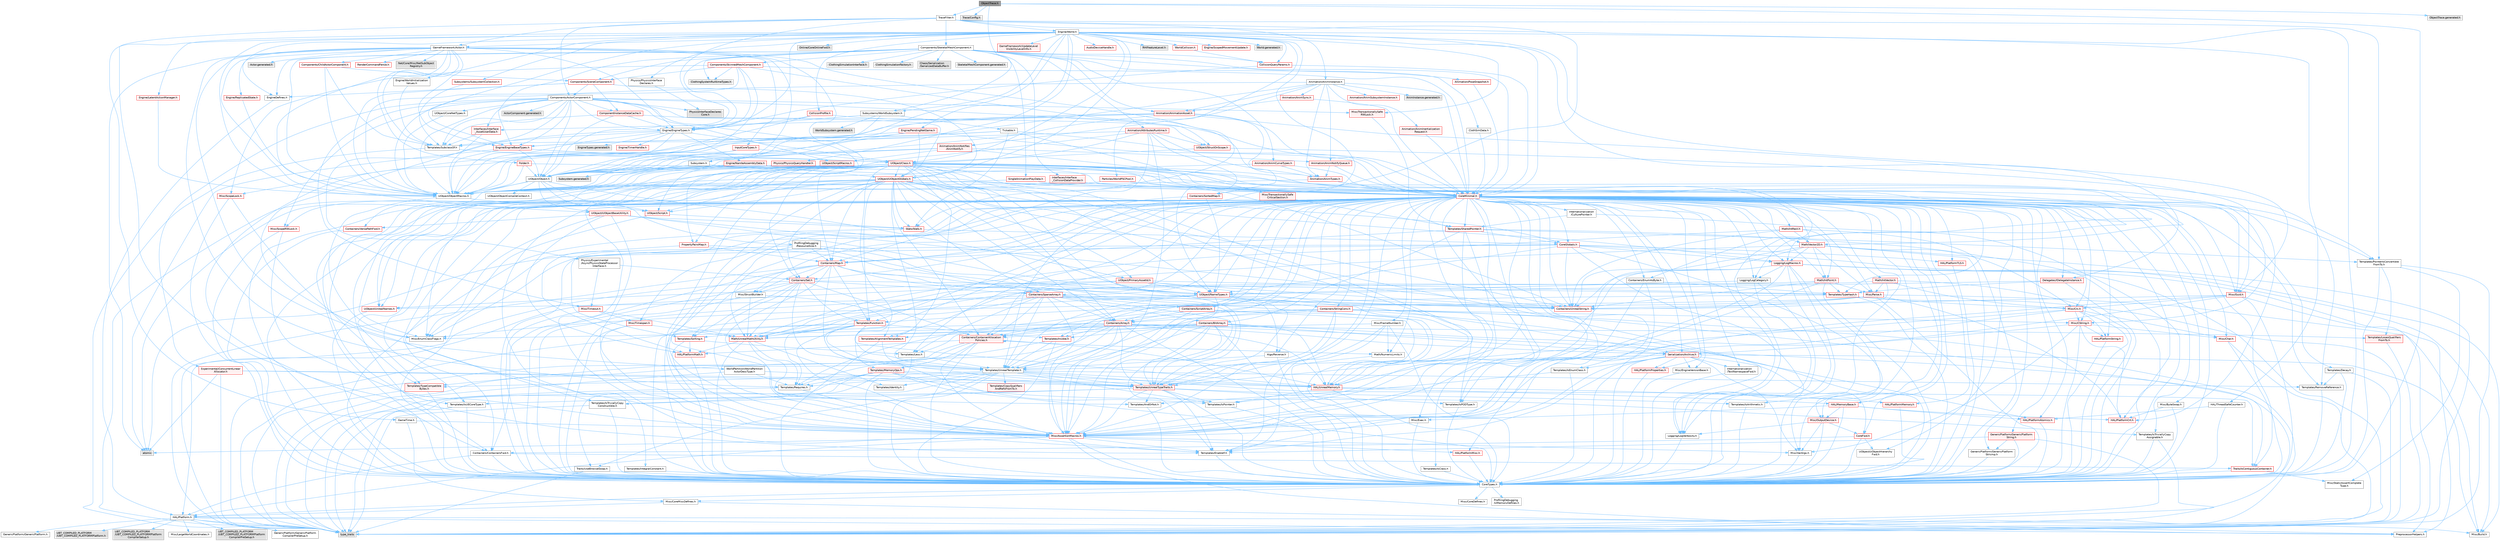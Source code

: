 digraph "ObjectTrace.h"
{
 // INTERACTIVE_SVG=YES
 // LATEX_PDF_SIZE
  bgcolor="transparent";
  edge [fontname=Helvetica,fontsize=10,labelfontname=Helvetica,labelfontsize=10];
  node [fontname=Helvetica,fontsize=10,shape=box,height=0.2,width=0.4];
  Node1 [id="Node000001",label="ObjectTrace.h",height=0.2,width=0.4,color="gray40", fillcolor="grey60", style="filled", fontcolor="black",tooltip=" "];
  Node1 -> Node2 [id="edge1_Node000001_Node000002",color="steelblue1",style="solid",tooltip=" "];
  Node2 [id="Node000002",label="CoreTypes.h",height=0.2,width=0.4,color="grey40", fillcolor="white", style="filled",URL="$dc/dec/CoreTypes_8h.html",tooltip=" "];
  Node2 -> Node3 [id="edge2_Node000002_Node000003",color="steelblue1",style="solid",tooltip=" "];
  Node3 [id="Node000003",label="HAL/Platform.h",height=0.2,width=0.4,color="grey40", fillcolor="white", style="filled",URL="$d9/dd0/Platform_8h.html",tooltip=" "];
  Node3 -> Node4 [id="edge3_Node000003_Node000004",color="steelblue1",style="solid",tooltip=" "];
  Node4 [id="Node000004",label="Misc/Build.h",height=0.2,width=0.4,color="grey40", fillcolor="white", style="filled",URL="$d3/dbb/Build_8h.html",tooltip=" "];
  Node3 -> Node5 [id="edge4_Node000003_Node000005",color="steelblue1",style="solid",tooltip=" "];
  Node5 [id="Node000005",label="Misc/LargeWorldCoordinates.h",height=0.2,width=0.4,color="grey40", fillcolor="white", style="filled",URL="$d2/dcb/LargeWorldCoordinates_8h.html",tooltip=" "];
  Node3 -> Node6 [id="edge5_Node000003_Node000006",color="steelblue1",style="solid",tooltip=" "];
  Node6 [id="Node000006",label="type_traits",height=0.2,width=0.4,color="grey60", fillcolor="#E0E0E0", style="filled",tooltip=" "];
  Node3 -> Node7 [id="edge6_Node000003_Node000007",color="steelblue1",style="solid",tooltip=" "];
  Node7 [id="Node000007",label="PreprocessorHelpers.h",height=0.2,width=0.4,color="grey40", fillcolor="white", style="filled",URL="$db/ddb/PreprocessorHelpers_8h.html",tooltip=" "];
  Node3 -> Node8 [id="edge7_Node000003_Node000008",color="steelblue1",style="solid",tooltip=" "];
  Node8 [id="Node000008",label="UBT_COMPILED_PLATFORM\l/UBT_COMPILED_PLATFORMPlatform\lCompilerPreSetup.h",height=0.2,width=0.4,color="grey60", fillcolor="#E0E0E0", style="filled",tooltip=" "];
  Node3 -> Node9 [id="edge8_Node000003_Node000009",color="steelblue1",style="solid",tooltip=" "];
  Node9 [id="Node000009",label="GenericPlatform/GenericPlatform\lCompilerPreSetup.h",height=0.2,width=0.4,color="grey40", fillcolor="white", style="filled",URL="$d9/dc8/GenericPlatformCompilerPreSetup_8h.html",tooltip=" "];
  Node3 -> Node10 [id="edge9_Node000003_Node000010",color="steelblue1",style="solid",tooltip=" "];
  Node10 [id="Node000010",label="GenericPlatform/GenericPlatform.h",height=0.2,width=0.4,color="grey40", fillcolor="white", style="filled",URL="$d6/d84/GenericPlatform_8h.html",tooltip=" "];
  Node3 -> Node11 [id="edge10_Node000003_Node000011",color="steelblue1",style="solid",tooltip=" "];
  Node11 [id="Node000011",label="UBT_COMPILED_PLATFORM\l/UBT_COMPILED_PLATFORMPlatform.h",height=0.2,width=0.4,color="grey60", fillcolor="#E0E0E0", style="filled",tooltip=" "];
  Node3 -> Node12 [id="edge11_Node000003_Node000012",color="steelblue1",style="solid",tooltip=" "];
  Node12 [id="Node000012",label="UBT_COMPILED_PLATFORM\l/UBT_COMPILED_PLATFORMPlatform\lCompilerSetup.h",height=0.2,width=0.4,color="grey60", fillcolor="#E0E0E0", style="filled",tooltip=" "];
  Node2 -> Node13 [id="edge12_Node000002_Node000013",color="steelblue1",style="solid",tooltip=" "];
  Node13 [id="Node000013",label="ProfilingDebugging\l/UMemoryDefines.h",height=0.2,width=0.4,color="grey40", fillcolor="white", style="filled",URL="$d2/da2/UMemoryDefines_8h.html",tooltip=" "];
  Node2 -> Node14 [id="edge13_Node000002_Node000014",color="steelblue1",style="solid",tooltip=" "];
  Node14 [id="Node000014",label="Misc/CoreMiscDefines.h",height=0.2,width=0.4,color="grey40", fillcolor="white", style="filled",URL="$da/d38/CoreMiscDefines_8h.html",tooltip=" "];
  Node14 -> Node3 [id="edge14_Node000014_Node000003",color="steelblue1",style="solid",tooltip=" "];
  Node14 -> Node7 [id="edge15_Node000014_Node000007",color="steelblue1",style="solid",tooltip=" "];
  Node2 -> Node15 [id="edge16_Node000002_Node000015",color="steelblue1",style="solid",tooltip=" "];
  Node15 [id="Node000015",label="Misc/CoreDefines.h",height=0.2,width=0.4,color="grey40", fillcolor="white", style="filled",URL="$d3/dd2/CoreDefines_8h.html",tooltip=" "];
  Node1 -> Node16 [id="edge17_Node000001_Node000016",color="steelblue1",style="solid",tooltip=" "];
  Node16 [id="Node000016",label="Trace/Config.h",height=0.2,width=0.4,color="grey60", fillcolor="#E0E0E0", style="filled",tooltip=" "];
  Node1 -> Node17 [id="edge18_Node000001_Node000017",color="steelblue1",style="solid",tooltip=" "];
  Node17 [id="Node000017",label="Subsystems/WorldSubsystem.h",height=0.2,width=0.4,color="grey40", fillcolor="white", style="filled",URL="$d8/dee/WorldSubsystem_8h.html",tooltip=" "];
  Node17 -> Node18 [id="edge19_Node000017_Node000018",color="steelblue1",style="solid",tooltip=" "];
  Node18 [id="Node000018",label="Subsystem.h",height=0.2,width=0.4,color="grey40", fillcolor="white", style="filled",URL="$d2/d75/Subsystem_8h.html",tooltip=" "];
  Node18 -> Node19 [id="edge20_Node000018_Node000019",color="steelblue1",style="solid",tooltip=" "];
  Node19 [id="Node000019",label="CoreMinimal.h",height=0.2,width=0.4,color="red", fillcolor="#FFF0F0", style="filled",URL="$d7/d67/CoreMinimal_8h.html",tooltip=" "];
  Node19 -> Node2 [id="edge21_Node000019_Node000002",color="steelblue1",style="solid",tooltip=" "];
  Node19 -> Node20 [id="edge22_Node000019_Node000020",color="steelblue1",style="solid",tooltip=" "];
  Node20 [id="Node000020",label="CoreFwd.h",height=0.2,width=0.4,color="red", fillcolor="#FFF0F0", style="filled",URL="$d1/d1e/CoreFwd_8h.html",tooltip=" "];
  Node20 -> Node2 [id="edge23_Node000020_Node000002",color="steelblue1",style="solid",tooltip=" "];
  Node20 -> Node21 [id="edge24_Node000020_Node000021",color="steelblue1",style="solid",tooltip=" "];
  Node21 [id="Node000021",label="Containers/ContainersFwd.h",height=0.2,width=0.4,color="grey40", fillcolor="white", style="filled",URL="$d4/d0a/ContainersFwd_8h.html",tooltip=" "];
  Node21 -> Node3 [id="edge25_Node000021_Node000003",color="steelblue1",style="solid",tooltip=" "];
  Node21 -> Node2 [id="edge26_Node000021_Node000002",color="steelblue1",style="solid",tooltip=" "];
  Node21 -> Node22 [id="edge27_Node000021_Node000022",color="steelblue1",style="solid",tooltip=" "];
  Node22 [id="Node000022",label="Traits/IsContiguousContainer.h",height=0.2,width=0.4,color="red", fillcolor="#FFF0F0", style="filled",URL="$d5/d3c/IsContiguousContainer_8h.html",tooltip=" "];
  Node22 -> Node2 [id="edge28_Node000022_Node000002",color="steelblue1",style="solid",tooltip=" "];
  Node22 -> Node23 [id="edge29_Node000022_Node000023",color="steelblue1",style="solid",tooltip=" "];
  Node23 [id="Node000023",label="Misc/StaticAssertComplete\lType.h",height=0.2,width=0.4,color="grey40", fillcolor="white", style="filled",URL="$d5/d4e/StaticAssertCompleteType_8h.html",tooltip=" "];
  Node20 -> Node26 [id="edge30_Node000020_Node000026",color="steelblue1",style="solid",tooltip=" "];
  Node26 [id="Node000026",label="UObject/UObjectHierarchy\lFwd.h",height=0.2,width=0.4,color="grey40", fillcolor="white", style="filled",URL="$d3/d13/UObjectHierarchyFwd_8h.html",tooltip=" "];
  Node19 -> Node26 [id="edge31_Node000019_Node000026",color="steelblue1",style="solid",tooltip=" "];
  Node19 -> Node21 [id="edge32_Node000019_Node000021",color="steelblue1",style="solid",tooltip=" "];
  Node19 -> Node27 [id="edge33_Node000019_Node000027",color="steelblue1",style="solid",tooltip=" "];
  Node27 [id="Node000027",label="Misc/VarArgs.h",height=0.2,width=0.4,color="grey40", fillcolor="white", style="filled",URL="$d5/d6f/VarArgs_8h.html",tooltip=" "];
  Node27 -> Node2 [id="edge34_Node000027_Node000002",color="steelblue1",style="solid",tooltip=" "];
  Node19 -> Node28 [id="edge35_Node000019_Node000028",color="steelblue1",style="solid",tooltip=" "];
  Node28 [id="Node000028",label="Logging/LogVerbosity.h",height=0.2,width=0.4,color="grey40", fillcolor="white", style="filled",URL="$d2/d8f/LogVerbosity_8h.html",tooltip=" "];
  Node28 -> Node2 [id="edge36_Node000028_Node000002",color="steelblue1",style="solid",tooltip=" "];
  Node19 -> Node29 [id="edge37_Node000019_Node000029",color="steelblue1",style="solid",tooltip=" "];
  Node29 [id="Node000029",label="Misc/OutputDevice.h",height=0.2,width=0.4,color="red", fillcolor="#FFF0F0", style="filled",URL="$d7/d32/OutputDevice_8h.html",tooltip=" "];
  Node29 -> Node20 [id="edge38_Node000029_Node000020",color="steelblue1",style="solid",tooltip=" "];
  Node29 -> Node2 [id="edge39_Node000029_Node000002",color="steelblue1",style="solid",tooltip=" "];
  Node29 -> Node28 [id="edge40_Node000029_Node000028",color="steelblue1",style="solid",tooltip=" "];
  Node29 -> Node27 [id="edge41_Node000029_Node000027",color="steelblue1",style="solid",tooltip=" "];
  Node19 -> Node35 [id="edge42_Node000019_Node000035",color="steelblue1",style="solid",tooltip=" "];
  Node35 [id="Node000035",label="HAL/PlatformCrt.h",height=0.2,width=0.4,color="red", fillcolor="#FFF0F0", style="filled",URL="$d8/d75/PlatformCrt_8h.html",tooltip=" "];
  Node19 -> Node45 [id="edge43_Node000019_Node000045",color="steelblue1",style="solid",tooltip=" "];
  Node45 [id="Node000045",label="HAL/PlatformMisc.h",height=0.2,width=0.4,color="red", fillcolor="#FFF0F0", style="filled",URL="$d0/df5/PlatformMisc_8h.html",tooltip=" "];
  Node45 -> Node2 [id="edge44_Node000045_Node000002",color="steelblue1",style="solid",tooltip=" "];
  Node19 -> Node63 [id="edge45_Node000019_Node000063",color="steelblue1",style="solid",tooltip=" "];
  Node63 [id="Node000063",label="Misc/AssertionMacros.h",height=0.2,width=0.4,color="red", fillcolor="#FFF0F0", style="filled",URL="$d0/dfa/AssertionMacros_8h.html",tooltip=" "];
  Node63 -> Node2 [id="edge46_Node000063_Node000002",color="steelblue1",style="solid",tooltip=" "];
  Node63 -> Node3 [id="edge47_Node000063_Node000003",color="steelblue1",style="solid",tooltip=" "];
  Node63 -> Node45 [id="edge48_Node000063_Node000045",color="steelblue1",style="solid",tooltip=" "];
  Node63 -> Node7 [id="edge49_Node000063_Node000007",color="steelblue1",style="solid",tooltip=" "];
  Node63 -> Node64 [id="edge50_Node000063_Node000064",color="steelblue1",style="solid",tooltip=" "];
  Node64 [id="Node000064",label="Templates/EnableIf.h",height=0.2,width=0.4,color="grey40", fillcolor="white", style="filled",URL="$d7/d60/EnableIf_8h.html",tooltip=" "];
  Node64 -> Node2 [id="edge51_Node000064_Node000002",color="steelblue1",style="solid",tooltip=" "];
  Node63 -> Node27 [id="edge52_Node000063_Node000027",color="steelblue1",style="solid",tooltip=" "];
  Node63 -> Node71 [id="edge53_Node000063_Node000071",color="steelblue1",style="solid",tooltip=" "];
  Node71 [id="Node000071",label="atomic",height=0.2,width=0.4,color="grey60", fillcolor="#E0E0E0", style="filled",tooltip=" "];
  Node19 -> Node72 [id="edge54_Node000019_Node000072",color="steelblue1",style="solid",tooltip=" "];
  Node72 [id="Node000072",label="Templates/IsPointer.h",height=0.2,width=0.4,color="grey40", fillcolor="white", style="filled",URL="$d7/d05/IsPointer_8h.html",tooltip=" "];
  Node72 -> Node2 [id="edge55_Node000072_Node000002",color="steelblue1",style="solid",tooltip=" "];
  Node19 -> Node73 [id="edge56_Node000019_Node000073",color="steelblue1",style="solid",tooltip=" "];
  Node73 [id="Node000073",label="HAL/PlatformMemory.h",height=0.2,width=0.4,color="red", fillcolor="#FFF0F0", style="filled",URL="$de/d68/PlatformMemory_8h.html",tooltip=" "];
  Node73 -> Node2 [id="edge57_Node000073_Node000002",color="steelblue1",style="solid",tooltip=" "];
  Node19 -> Node57 [id="edge58_Node000019_Node000057",color="steelblue1",style="solid",tooltip=" "];
  Node57 [id="Node000057",label="HAL/PlatformAtomics.h",height=0.2,width=0.4,color="red", fillcolor="#FFF0F0", style="filled",URL="$d3/d36/PlatformAtomics_8h.html",tooltip=" "];
  Node57 -> Node2 [id="edge59_Node000057_Node000002",color="steelblue1",style="solid",tooltip=" "];
  Node19 -> Node78 [id="edge60_Node000019_Node000078",color="steelblue1",style="solid",tooltip=" "];
  Node78 [id="Node000078",label="Misc/Exec.h",height=0.2,width=0.4,color="grey40", fillcolor="white", style="filled",URL="$de/ddb/Exec_8h.html",tooltip=" "];
  Node78 -> Node2 [id="edge61_Node000078_Node000002",color="steelblue1",style="solid",tooltip=" "];
  Node78 -> Node63 [id="edge62_Node000078_Node000063",color="steelblue1",style="solid",tooltip=" "];
  Node19 -> Node79 [id="edge63_Node000019_Node000079",color="steelblue1",style="solid",tooltip=" "];
  Node79 [id="Node000079",label="HAL/MemoryBase.h",height=0.2,width=0.4,color="red", fillcolor="#FFF0F0", style="filled",URL="$d6/d9f/MemoryBase_8h.html",tooltip=" "];
  Node79 -> Node2 [id="edge64_Node000079_Node000002",color="steelblue1",style="solid",tooltip=" "];
  Node79 -> Node57 [id="edge65_Node000079_Node000057",color="steelblue1",style="solid",tooltip=" "];
  Node79 -> Node35 [id="edge66_Node000079_Node000035",color="steelblue1",style="solid",tooltip=" "];
  Node79 -> Node78 [id="edge67_Node000079_Node000078",color="steelblue1",style="solid",tooltip=" "];
  Node79 -> Node29 [id="edge68_Node000079_Node000029",color="steelblue1",style="solid",tooltip=" "];
  Node19 -> Node89 [id="edge69_Node000019_Node000089",color="steelblue1",style="solid",tooltip=" "];
  Node89 [id="Node000089",label="HAL/UnrealMemory.h",height=0.2,width=0.4,color="red", fillcolor="#FFF0F0", style="filled",URL="$d9/d96/UnrealMemory_8h.html",tooltip=" "];
  Node89 -> Node2 [id="edge70_Node000089_Node000002",color="steelblue1",style="solid",tooltip=" "];
  Node89 -> Node79 [id="edge71_Node000089_Node000079",color="steelblue1",style="solid",tooltip=" "];
  Node89 -> Node73 [id="edge72_Node000089_Node000073",color="steelblue1",style="solid",tooltip=" "];
  Node89 -> Node72 [id="edge73_Node000089_Node000072",color="steelblue1",style="solid",tooltip=" "];
  Node19 -> Node91 [id="edge74_Node000019_Node000091",color="steelblue1",style="solid",tooltip=" "];
  Node91 [id="Node000091",label="Templates/IsArithmetic.h",height=0.2,width=0.4,color="grey40", fillcolor="white", style="filled",URL="$d2/d5d/IsArithmetic_8h.html",tooltip=" "];
  Node91 -> Node2 [id="edge75_Node000091_Node000002",color="steelblue1",style="solid",tooltip=" "];
  Node19 -> Node85 [id="edge76_Node000019_Node000085",color="steelblue1",style="solid",tooltip=" "];
  Node85 [id="Node000085",label="Templates/AndOrNot.h",height=0.2,width=0.4,color="grey40", fillcolor="white", style="filled",URL="$db/d0a/AndOrNot_8h.html",tooltip=" "];
  Node85 -> Node2 [id="edge77_Node000085_Node000002",color="steelblue1",style="solid",tooltip=" "];
  Node19 -> Node92 [id="edge78_Node000019_Node000092",color="steelblue1",style="solid",tooltip=" "];
  Node92 [id="Node000092",label="Templates/IsPODType.h",height=0.2,width=0.4,color="grey40", fillcolor="white", style="filled",URL="$d7/db1/IsPODType_8h.html",tooltip=" "];
  Node92 -> Node2 [id="edge79_Node000092_Node000002",color="steelblue1",style="solid",tooltip=" "];
  Node19 -> Node93 [id="edge80_Node000019_Node000093",color="steelblue1",style="solid",tooltip=" "];
  Node93 [id="Node000093",label="Templates/IsUECoreType.h",height=0.2,width=0.4,color="grey40", fillcolor="white", style="filled",URL="$d1/db8/IsUECoreType_8h.html",tooltip=" "];
  Node93 -> Node2 [id="edge81_Node000093_Node000002",color="steelblue1",style="solid",tooltip=" "];
  Node93 -> Node6 [id="edge82_Node000093_Node000006",color="steelblue1",style="solid",tooltip=" "];
  Node19 -> Node86 [id="edge83_Node000019_Node000086",color="steelblue1",style="solid",tooltip=" "];
  Node86 [id="Node000086",label="Templates/IsTriviallyCopy\lConstructible.h",height=0.2,width=0.4,color="grey40", fillcolor="white", style="filled",URL="$d3/d78/IsTriviallyCopyConstructible_8h.html",tooltip=" "];
  Node86 -> Node2 [id="edge84_Node000086_Node000002",color="steelblue1",style="solid",tooltip=" "];
  Node86 -> Node6 [id="edge85_Node000086_Node000006",color="steelblue1",style="solid",tooltip=" "];
  Node19 -> Node94 [id="edge86_Node000019_Node000094",color="steelblue1",style="solid",tooltip=" "];
  Node94 [id="Node000094",label="Templates/UnrealTypeTraits.h",height=0.2,width=0.4,color="red", fillcolor="#FFF0F0", style="filled",URL="$d2/d2d/UnrealTypeTraits_8h.html",tooltip=" "];
  Node94 -> Node2 [id="edge87_Node000094_Node000002",color="steelblue1",style="solid",tooltip=" "];
  Node94 -> Node72 [id="edge88_Node000094_Node000072",color="steelblue1",style="solid",tooltip=" "];
  Node94 -> Node63 [id="edge89_Node000094_Node000063",color="steelblue1",style="solid",tooltip=" "];
  Node94 -> Node85 [id="edge90_Node000094_Node000085",color="steelblue1",style="solid",tooltip=" "];
  Node94 -> Node64 [id="edge91_Node000094_Node000064",color="steelblue1",style="solid",tooltip=" "];
  Node94 -> Node91 [id="edge92_Node000094_Node000091",color="steelblue1",style="solid",tooltip=" "];
  Node94 -> Node92 [id="edge93_Node000094_Node000092",color="steelblue1",style="solid",tooltip=" "];
  Node94 -> Node93 [id="edge94_Node000094_Node000093",color="steelblue1",style="solid",tooltip=" "];
  Node94 -> Node86 [id="edge95_Node000094_Node000086",color="steelblue1",style="solid",tooltip=" "];
  Node19 -> Node64 [id="edge96_Node000019_Node000064",color="steelblue1",style="solid",tooltip=" "];
  Node19 -> Node96 [id="edge97_Node000019_Node000096",color="steelblue1",style="solid",tooltip=" "];
  Node96 [id="Node000096",label="Templates/RemoveReference.h",height=0.2,width=0.4,color="grey40", fillcolor="white", style="filled",URL="$da/dbe/RemoveReference_8h.html",tooltip=" "];
  Node96 -> Node2 [id="edge98_Node000096_Node000002",color="steelblue1",style="solid",tooltip=" "];
  Node19 -> Node97 [id="edge99_Node000019_Node000097",color="steelblue1",style="solid",tooltip=" "];
  Node97 [id="Node000097",label="Templates/IntegralConstant.h",height=0.2,width=0.4,color="grey40", fillcolor="white", style="filled",URL="$db/d1b/IntegralConstant_8h.html",tooltip=" "];
  Node97 -> Node2 [id="edge100_Node000097_Node000002",color="steelblue1",style="solid",tooltip=" "];
  Node19 -> Node98 [id="edge101_Node000019_Node000098",color="steelblue1",style="solid",tooltip=" "];
  Node98 [id="Node000098",label="Templates/IsClass.h",height=0.2,width=0.4,color="grey40", fillcolor="white", style="filled",URL="$db/dcb/IsClass_8h.html",tooltip=" "];
  Node98 -> Node2 [id="edge102_Node000098_Node000002",color="steelblue1",style="solid",tooltip=" "];
  Node19 -> Node99 [id="edge103_Node000019_Node000099",color="steelblue1",style="solid",tooltip=" "];
  Node99 [id="Node000099",label="Templates/TypeCompatible\lBytes.h",height=0.2,width=0.4,color="red", fillcolor="#FFF0F0", style="filled",URL="$df/d0a/TypeCompatibleBytes_8h.html",tooltip=" "];
  Node99 -> Node2 [id="edge104_Node000099_Node000002",color="steelblue1",style="solid",tooltip=" "];
  Node99 -> Node6 [id="edge105_Node000099_Node000006",color="steelblue1",style="solid",tooltip=" "];
  Node19 -> Node22 [id="edge106_Node000019_Node000022",color="steelblue1",style="solid",tooltip=" "];
  Node19 -> Node100 [id="edge107_Node000019_Node000100",color="steelblue1",style="solid",tooltip=" "];
  Node100 [id="Node000100",label="Templates/UnrealTemplate.h",height=0.2,width=0.4,color="grey40", fillcolor="white", style="filled",URL="$d4/d24/UnrealTemplate_8h.html",tooltip=" "];
  Node100 -> Node2 [id="edge108_Node000100_Node000002",color="steelblue1",style="solid",tooltip=" "];
  Node100 -> Node72 [id="edge109_Node000100_Node000072",color="steelblue1",style="solid",tooltip=" "];
  Node100 -> Node89 [id="edge110_Node000100_Node000089",color="steelblue1",style="solid",tooltip=" "];
  Node100 -> Node101 [id="edge111_Node000100_Node000101",color="steelblue1",style="solid",tooltip=" "];
  Node101 [id="Node000101",label="Templates/CopyQualifiers\lAndRefsFromTo.h",height=0.2,width=0.4,color="red", fillcolor="#FFF0F0", style="filled",URL="$d3/db3/CopyQualifiersAndRefsFromTo_8h.html",tooltip=" "];
  Node100 -> Node94 [id="edge112_Node000100_Node000094",color="steelblue1",style="solid",tooltip=" "];
  Node100 -> Node96 [id="edge113_Node000100_Node000096",color="steelblue1",style="solid",tooltip=" "];
  Node100 -> Node66 [id="edge114_Node000100_Node000066",color="steelblue1",style="solid",tooltip=" "];
  Node66 [id="Node000066",label="Templates/Requires.h",height=0.2,width=0.4,color="grey40", fillcolor="white", style="filled",URL="$dc/d96/Requires_8h.html",tooltip=" "];
  Node66 -> Node64 [id="edge115_Node000066_Node000064",color="steelblue1",style="solid",tooltip=" "];
  Node66 -> Node6 [id="edge116_Node000066_Node000006",color="steelblue1",style="solid",tooltip=" "];
  Node100 -> Node99 [id="edge117_Node000100_Node000099",color="steelblue1",style="solid",tooltip=" "];
  Node100 -> Node67 [id="edge118_Node000100_Node000067",color="steelblue1",style="solid",tooltip=" "];
  Node67 [id="Node000067",label="Templates/Identity.h",height=0.2,width=0.4,color="grey40", fillcolor="white", style="filled",URL="$d0/dd5/Identity_8h.html",tooltip=" "];
  Node100 -> Node22 [id="edge119_Node000100_Node000022",color="steelblue1",style="solid",tooltip=" "];
  Node100 -> Node103 [id="edge120_Node000100_Node000103",color="steelblue1",style="solid",tooltip=" "];
  Node103 [id="Node000103",label="Traits/UseBitwiseSwap.h",height=0.2,width=0.4,color="grey40", fillcolor="white", style="filled",URL="$db/df3/UseBitwiseSwap_8h.html",tooltip=" "];
  Node103 -> Node2 [id="edge121_Node000103_Node000002",color="steelblue1",style="solid",tooltip=" "];
  Node103 -> Node6 [id="edge122_Node000103_Node000006",color="steelblue1",style="solid",tooltip=" "];
  Node100 -> Node6 [id="edge123_Node000100_Node000006",color="steelblue1",style="solid",tooltip=" "];
  Node19 -> Node50 [id="edge124_Node000019_Node000050",color="steelblue1",style="solid",tooltip=" "];
  Node50 [id="Node000050",label="Math/NumericLimits.h",height=0.2,width=0.4,color="grey40", fillcolor="white", style="filled",URL="$df/d1b/NumericLimits_8h.html",tooltip=" "];
  Node50 -> Node2 [id="edge125_Node000050_Node000002",color="steelblue1",style="solid",tooltip=" "];
  Node19 -> Node104 [id="edge126_Node000019_Node000104",color="steelblue1",style="solid",tooltip=" "];
  Node104 [id="Node000104",label="HAL/PlatformMath.h",height=0.2,width=0.4,color="red", fillcolor="#FFF0F0", style="filled",URL="$dc/d53/PlatformMath_8h.html",tooltip=" "];
  Node104 -> Node2 [id="edge127_Node000104_Node000002",color="steelblue1",style="solid",tooltip=" "];
  Node19 -> Node87 [id="edge128_Node000019_Node000087",color="steelblue1",style="solid",tooltip=" "];
  Node87 [id="Node000087",label="Templates/IsTriviallyCopy\lAssignable.h",height=0.2,width=0.4,color="grey40", fillcolor="white", style="filled",URL="$d2/df2/IsTriviallyCopyAssignable_8h.html",tooltip=" "];
  Node87 -> Node2 [id="edge129_Node000087_Node000002",color="steelblue1",style="solid",tooltip=" "];
  Node87 -> Node6 [id="edge130_Node000087_Node000006",color="steelblue1",style="solid",tooltip=" "];
  Node19 -> Node112 [id="edge131_Node000019_Node000112",color="steelblue1",style="solid",tooltip=" "];
  Node112 [id="Node000112",label="Templates/MemoryOps.h",height=0.2,width=0.4,color="red", fillcolor="#FFF0F0", style="filled",URL="$db/dea/MemoryOps_8h.html",tooltip=" "];
  Node112 -> Node2 [id="edge132_Node000112_Node000002",color="steelblue1",style="solid",tooltip=" "];
  Node112 -> Node89 [id="edge133_Node000112_Node000089",color="steelblue1",style="solid",tooltip=" "];
  Node112 -> Node87 [id="edge134_Node000112_Node000087",color="steelblue1",style="solid",tooltip=" "];
  Node112 -> Node86 [id="edge135_Node000112_Node000086",color="steelblue1",style="solid",tooltip=" "];
  Node112 -> Node66 [id="edge136_Node000112_Node000066",color="steelblue1",style="solid",tooltip=" "];
  Node112 -> Node94 [id="edge137_Node000112_Node000094",color="steelblue1",style="solid",tooltip=" "];
  Node112 -> Node103 [id="edge138_Node000112_Node000103",color="steelblue1",style="solid",tooltip=" "];
  Node112 -> Node6 [id="edge139_Node000112_Node000006",color="steelblue1",style="solid",tooltip=" "];
  Node19 -> Node113 [id="edge140_Node000019_Node000113",color="steelblue1",style="solid",tooltip=" "];
  Node113 [id="Node000113",label="Containers/ContainerAllocation\lPolicies.h",height=0.2,width=0.4,color="red", fillcolor="#FFF0F0", style="filled",URL="$d7/dff/ContainerAllocationPolicies_8h.html",tooltip=" "];
  Node113 -> Node2 [id="edge141_Node000113_Node000002",color="steelblue1",style="solid",tooltip=" "];
  Node113 -> Node113 [id="edge142_Node000113_Node000113",color="steelblue1",style="solid",tooltip=" "];
  Node113 -> Node104 [id="edge143_Node000113_Node000104",color="steelblue1",style="solid",tooltip=" "];
  Node113 -> Node89 [id="edge144_Node000113_Node000089",color="steelblue1",style="solid",tooltip=" "];
  Node113 -> Node50 [id="edge145_Node000113_Node000050",color="steelblue1",style="solid",tooltip=" "];
  Node113 -> Node63 [id="edge146_Node000113_Node000063",color="steelblue1",style="solid",tooltip=" "];
  Node113 -> Node112 [id="edge147_Node000113_Node000112",color="steelblue1",style="solid",tooltip=" "];
  Node113 -> Node99 [id="edge148_Node000113_Node000099",color="steelblue1",style="solid",tooltip=" "];
  Node113 -> Node6 [id="edge149_Node000113_Node000006",color="steelblue1",style="solid",tooltip=" "];
  Node19 -> Node116 [id="edge150_Node000019_Node000116",color="steelblue1",style="solid",tooltip=" "];
  Node116 [id="Node000116",label="Templates/IsEnumClass.h",height=0.2,width=0.4,color="grey40", fillcolor="white", style="filled",URL="$d7/d15/IsEnumClass_8h.html",tooltip=" "];
  Node116 -> Node2 [id="edge151_Node000116_Node000002",color="steelblue1",style="solid",tooltip=" "];
  Node116 -> Node85 [id="edge152_Node000116_Node000085",color="steelblue1",style="solid",tooltip=" "];
  Node19 -> Node117 [id="edge153_Node000019_Node000117",color="steelblue1",style="solid",tooltip=" "];
  Node117 [id="Node000117",label="HAL/PlatformProperties.h",height=0.2,width=0.4,color="red", fillcolor="#FFF0F0", style="filled",URL="$d9/db0/PlatformProperties_8h.html",tooltip=" "];
  Node117 -> Node2 [id="edge154_Node000117_Node000002",color="steelblue1",style="solid",tooltip=" "];
  Node19 -> Node120 [id="edge155_Node000019_Node000120",color="steelblue1",style="solid",tooltip=" "];
  Node120 [id="Node000120",label="Misc/EngineVersionBase.h",height=0.2,width=0.4,color="grey40", fillcolor="white", style="filled",URL="$d5/d2b/EngineVersionBase_8h.html",tooltip=" "];
  Node120 -> Node2 [id="edge156_Node000120_Node000002",color="steelblue1",style="solid",tooltip=" "];
  Node19 -> Node121 [id="edge157_Node000019_Node000121",color="steelblue1",style="solid",tooltip=" "];
  Node121 [id="Node000121",label="Internationalization\l/TextNamespaceFwd.h",height=0.2,width=0.4,color="grey40", fillcolor="white", style="filled",URL="$d8/d97/TextNamespaceFwd_8h.html",tooltip=" "];
  Node121 -> Node2 [id="edge158_Node000121_Node000002",color="steelblue1",style="solid",tooltip=" "];
  Node19 -> Node122 [id="edge159_Node000019_Node000122",color="steelblue1",style="solid",tooltip=" "];
  Node122 [id="Node000122",label="Serialization/Archive.h",height=0.2,width=0.4,color="red", fillcolor="#FFF0F0", style="filled",URL="$d7/d3b/Archive_8h.html",tooltip=" "];
  Node122 -> Node20 [id="edge160_Node000122_Node000020",color="steelblue1",style="solid",tooltip=" "];
  Node122 -> Node2 [id="edge161_Node000122_Node000002",color="steelblue1",style="solid",tooltip=" "];
  Node122 -> Node117 [id="edge162_Node000122_Node000117",color="steelblue1",style="solid",tooltip=" "];
  Node122 -> Node121 [id="edge163_Node000122_Node000121",color="steelblue1",style="solid",tooltip=" "];
  Node122 -> Node63 [id="edge164_Node000122_Node000063",color="steelblue1",style="solid",tooltip=" "];
  Node122 -> Node4 [id="edge165_Node000122_Node000004",color="steelblue1",style="solid",tooltip=" "];
  Node122 -> Node120 [id="edge166_Node000122_Node000120",color="steelblue1",style="solid",tooltip=" "];
  Node122 -> Node27 [id="edge167_Node000122_Node000027",color="steelblue1",style="solid",tooltip=" "];
  Node122 -> Node64 [id="edge168_Node000122_Node000064",color="steelblue1",style="solid",tooltip=" "];
  Node122 -> Node116 [id="edge169_Node000122_Node000116",color="steelblue1",style="solid",tooltip=" "];
  Node122 -> Node100 [id="edge170_Node000122_Node000100",color="steelblue1",style="solid",tooltip=" "];
  Node19 -> Node126 [id="edge171_Node000019_Node000126",color="steelblue1",style="solid",tooltip=" "];
  Node126 [id="Node000126",label="Templates/Less.h",height=0.2,width=0.4,color="grey40", fillcolor="white", style="filled",URL="$de/dc8/Less_8h.html",tooltip=" "];
  Node126 -> Node2 [id="edge172_Node000126_Node000002",color="steelblue1",style="solid",tooltip=" "];
  Node126 -> Node100 [id="edge173_Node000126_Node000100",color="steelblue1",style="solid",tooltip=" "];
  Node19 -> Node127 [id="edge174_Node000019_Node000127",color="steelblue1",style="solid",tooltip=" "];
  Node127 [id="Node000127",label="Templates/Sorting.h",height=0.2,width=0.4,color="red", fillcolor="#FFF0F0", style="filled",URL="$d3/d9e/Sorting_8h.html",tooltip=" "];
  Node127 -> Node2 [id="edge175_Node000127_Node000002",color="steelblue1",style="solid",tooltip=" "];
  Node127 -> Node104 [id="edge176_Node000127_Node000104",color="steelblue1",style="solid",tooltip=" "];
  Node127 -> Node126 [id="edge177_Node000127_Node000126",color="steelblue1",style="solid",tooltip=" "];
  Node19 -> Node138 [id="edge178_Node000019_Node000138",color="steelblue1",style="solid",tooltip=" "];
  Node138 [id="Node000138",label="Misc/Char.h",height=0.2,width=0.4,color="red", fillcolor="#FFF0F0", style="filled",URL="$d0/d58/Char_8h.html",tooltip=" "];
  Node138 -> Node2 [id="edge179_Node000138_Node000002",color="steelblue1",style="solid",tooltip=" "];
  Node138 -> Node6 [id="edge180_Node000138_Node000006",color="steelblue1",style="solid",tooltip=" "];
  Node19 -> Node141 [id="edge181_Node000019_Node000141",color="steelblue1",style="solid",tooltip=" "];
  Node141 [id="Node000141",label="GenericPlatform/GenericPlatform\lStricmp.h",height=0.2,width=0.4,color="grey40", fillcolor="white", style="filled",URL="$d2/d86/GenericPlatformStricmp_8h.html",tooltip=" "];
  Node141 -> Node2 [id="edge182_Node000141_Node000002",color="steelblue1",style="solid",tooltip=" "];
  Node19 -> Node142 [id="edge183_Node000019_Node000142",color="steelblue1",style="solid",tooltip=" "];
  Node142 [id="Node000142",label="GenericPlatform/GenericPlatform\lString.h",height=0.2,width=0.4,color="red", fillcolor="#FFF0F0", style="filled",URL="$dd/d20/GenericPlatformString_8h.html",tooltip=" "];
  Node142 -> Node2 [id="edge184_Node000142_Node000002",color="steelblue1",style="solid",tooltip=" "];
  Node142 -> Node141 [id="edge185_Node000142_Node000141",color="steelblue1",style="solid",tooltip=" "];
  Node142 -> Node64 [id="edge186_Node000142_Node000064",color="steelblue1",style="solid",tooltip=" "];
  Node142 -> Node6 [id="edge187_Node000142_Node000006",color="steelblue1",style="solid",tooltip=" "];
  Node19 -> Node75 [id="edge188_Node000019_Node000075",color="steelblue1",style="solid",tooltip=" "];
  Node75 [id="Node000075",label="HAL/PlatformString.h",height=0.2,width=0.4,color="red", fillcolor="#FFF0F0", style="filled",URL="$db/db5/PlatformString_8h.html",tooltip=" "];
  Node75 -> Node2 [id="edge189_Node000075_Node000002",color="steelblue1",style="solid",tooltip=" "];
  Node19 -> Node145 [id="edge190_Node000019_Node000145",color="steelblue1",style="solid",tooltip=" "];
  Node145 [id="Node000145",label="Misc/CString.h",height=0.2,width=0.4,color="red", fillcolor="#FFF0F0", style="filled",URL="$d2/d49/CString_8h.html",tooltip=" "];
  Node145 -> Node2 [id="edge191_Node000145_Node000002",color="steelblue1",style="solid",tooltip=" "];
  Node145 -> Node35 [id="edge192_Node000145_Node000035",color="steelblue1",style="solid",tooltip=" "];
  Node145 -> Node75 [id="edge193_Node000145_Node000075",color="steelblue1",style="solid",tooltip=" "];
  Node145 -> Node63 [id="edge194_Node000145_Node000063",color="steelblue1",style="solid",tooltip=" "];
  Node145 -> Node138 [id="edge195_Node000145_Node000138",color="steelblue1",style="solid",tooltip=" "];
  Node145 -> Node27 [id="edge196_Node000145_Node000027",color="steelblue1",style="solid",tooltip=" "];
  Node19 -> Node146 [id="edge197_Node000019_Node000146",color="steelblue1",style="solid",tooltip=" "];
  Node146 [id="Node000146",label="Misc/Crc.h",height=0.2,width=0.4,color="red", fillcolor="#FFF0F0", style="filled",URL="$d4/dd2/Crc_8h.html",tooltip=" "];
  Node146 -> Node2 [id="edge198_Node000146_Node000002",color="steelblue1",style="solid",tooltip=" "];
  Node146 -> Node75 [id="edge199_Node000146_Node000075",color="steelblue1",style="solid",tooltip=" "];
  Node146 -> Node63 [id="edge200_Node000146_Node000063",color="steelblue1",style="solid",tooltip=" "];
  Node146 -> Node145 [id="edge201_Node000146_Node000145",color="steelblue1",style="solid",tooltip=" "];
  Node146 -> Node138 [id="edge202_Node000146_Node000138",color="steelblue1",style="solid",tooltip=" "];
  Node146 -> Node94 [id="edge203_Node000146_Node000094",color="steelblue1",style="solid",tooltip=" "];
  Node19 -> Node137 [id="edge204_Node000019_Node000137",color="steelblue1",style="solid",tooltip=" "];
  Node137 [id="Node000137",label="Math/UnrealMathUtility.h",height=0.2,width=0.4,color="red", fillcolor="#FFF0F0", style="filled",URL="$db/db8/UnrealMathUtility_8h.html",tooltip=" "];
  Node137 -> Node2 [id="edge205_Node000137_Node000002",color="steelblue1",style="solid",tooltip=" "];
  Node137 -> Node63 [id="edge206_Node000137_Node000063",color="steelblue1",style="solid",tooltip=" "];
  Node137 -> Node104 [id="edge207_Node000137_Node000104",color="steelblue1",style="solid",tooltip=" "];
  Node137 -> Node67 [id="edge208_Node000137_Node000067",color="steelblue1",style="solid",tooltip=" "];
  Node137 -> Node66 [id="edge209_Node000137_Node000066",color="steelblue1",style="solid",tooltip=" "];
  Node19 -> Node147 [id="edge210_Node000019_Node000147",color="steelblue1",style="solid",tooltip=" "];
  Node147 [id="Node000147",label="Containers/UnrealString.h",height=0.2,width=0.4,color="red", fillcolor="#FFF0F0", style="filled",URL="$d5/dba/UnrealString_8h.html",tooltip=" "];
  Node19 -> Node151 [id="edge211_Node000019_Node000151",color="steelblue1",style="solid",tooltip=" "];
  Node151 [id="Node000151",label="Containers/Array.h",height=0.2,width=0.4,color="red", fillcolor="#FFF0F0", style="filled",URL="$df/dd0/Array_8h.html",tooltip=" "];
  Node151 -> Node2 [id="edge212_Node000151_Node000002",color="steelblue1",style="solid",tooltip=" "];
  Node151 -> Node63 [id="edge213_Node000151_Node000063",color="steelblue1",style="solid",tooltip=" "];
  Node151 -> Node89 [id="edge214_Node000151_Node000089",color="steelblue1",style="solid",tooltip=" "];
  Node151 -> Node94 [id="edge215_Node000151_Node000094",color="steelblue1",style="solid",tooltip=" "];
  Node151 -> Node100 [id="edge216_Node000151_Node000100",color="steelblue1",style="solid",tooltip=" "];
  Node151 -> Node113 [id="edge217_Node000151_Node000113",color="steelblue1",style="solid",tooltip=" "];
  Node151 -> Node122 [id="edge218_Node000151_Node000122",color="steelblue1",style="solid",tooltip=" "];
  Node151 -> Node130 [id="edge219_Node000151_Node000130",color="steelblue1",style="solid",tooltip=" "];
  Node130 [id="Node000130",label="Templates/Invoke.h",height=0.2,width=0.4,color="red", fillcolor="#FFF0F0", style="filled",URL="$d7/deb/Invoke_8h.html",tooltip=" "];
  Node130 -> Node2 [id="edge220_Node000130_Node000002",color="steelblue1",style="solid",tooltip=" "];
  Node130 -> Node100 [id="edge221_Node000130_Node000100",color="steelblue1",style="solid",tooltip=" "];
  Node130 -> Node6 [id="edge222_Node000130_Node000006",color="steelblue1",style="solid",tooltip=" "];
  Node151 -> Node126 [id="edge223_Node000151_Node000126",color="steelblue1",style="solid",tooltip=" "];
  Node151 -> Node173 [id="edge224_Node000151_Node000173",color="steelblue1",style="solid",tooltip=" "];
  Node173 [id="Node000173",label="Templates/LosesQualifiers\lFromTo.h",height=0.2,width=0.4,color="red", fillcolor="#FFF0F0", style="filled",URL="$d2/db3/LosesQualifiersFromTo_8h.html",tooltip=" "];
  Node173 -> Node6 [id="edge225_Node000173_Node000006",color="steelblue1",style="solid",tooltip=" "];
  Node151 -> Node66 [id="edge226_Node000151_Node000066",color="steelblue1",style="solid",tooltip=" "];
  Node151 -> Node127 [id="edge227_Node000151_Node000127",color="steelblue1",style="solid",tooltip=" "];
  Node151 -> Node174 [id="edge228_Node000151_Node000174",color="steelblue1",style="solid",tooltip=" "];
  Node174 [id="Node000174",label="Templates/AlignmentTemplates.h",height=0.2,width=0.4,color="red", fillcolor="#FFF0F0", style="filled",URL="$dd/d32/AlignmentTemplates_8h.html",tooltip=" "];
  Node174 -> Node2 [id="edge229_Node000174_Node000002",color="steelblue1",style="solid",tooltip=" "];
  Node174 -> Node72 [id="edge230_Node000174_Node000072",color="steelblue1",style="solid",tooltip=" "];
  Node151 -> Node6 [id="edge231_Node000151_Node000006",color="steelblue1",style="solid",tooltip=" "];
  Node19 -> Node175 [id="edge232_Node000019_Node000175",color="steelblue1",style="solid",tooltip=" "];
  Node175 [id="Node000175",label="Misc/FrameNumber.h",height=0.2,width=0.4,color="grey40", fillcolor="white", style="filled",URL="$dd/dbd/FrameNumber_8h.html",tooltip=" "];
  Node175 -> Node2 [id="edge233_Node000175_Node000002",color="steelblue1",style="solid",tooltip=" "];
  Node175 -> Node50 [id="edge234_Node000175_Node000050",color="steelblue1",style="solid",tooltip=" "];
  Node175 -> Node137 [id="edge235_Node000175_Node000137",color="steelblue1",style="solid",tooltip=" "];
  Node175 -> Node64 [id="edge236_Node000175_Node000064",color="steelblue1",style="solid",tooltip=" "];
  Node175 -> Node94 [id="edge237_Node000175_Node000094",color="steelblue1",style="solid",tooltip=" "];
  Node19 -> Node176 [id="edge238_Node000019_Node000176",color="steelblue1",style="solid",tooltip=" "];
  Node176 [id="Node000176",label="Misc/Timespan.h",height=0.2,width=0.4,color="red", fillcolor="#FFF0F0", style="filled",URL="$da/dd9/Timespan_8h.html",tooltip=" "];
  Node176 -> Node2 [id="edge239_Node000176_Node000002",color="steelblue1",style="solid",tooltip=" "];
  Node176 -> Node137 [id="edge240_Node000176_Node000137",color="steelblue1",style="solid",tooltip=" "];
  Node176 -> Node63 [id="edge241_Node000176_Node000063",color="steelblue1",style="solid",tooltip=" "];
  Node19 -> Node178 [id="edge242_Node000019_Node000178",color="steelblue1",style="solid",tooltip=" "];
  Node178 [id="Node000178",label="Containers/StringConv.h",height=0.2,width=0.4,color="red", fillcolor="#FFF0F0", style="filled",URL="$d3/ddf/StringConv_8h.html",tooltip=" "];
  Node178 -> Node2 [id="edge243_Node000178_Node000002",color="steelblue1",style="solid",tooltip=" "];
  Node178 -> Node63 [id="edge244_Node000178_Node000063",color="steelblue1",style="solid",tooltip=" "];
  Node178 -> Node113 [id="edge245_Node000178_Node000113",color="steelblue1",style="solid",tooltip=" "];
  Node178 -> Node151 [id="edge246_Node000178_Node000151",color="steelblue1",style="solid",tooltip=" "];
  Node178 -> Node145 [id="edge247_Node000178_Node000145",color="steelblue1",style="solid",tooltip=" "];
  Node178 -> Node100 [id="edge248_Node000178_Node000100",color="steelblue1",style="solid",tooltip=" "];
  Node178 -> Node94 [id="edge249_Node000178_Node000094",color="steelblue1",style="solid",tooltip=" "];
  Node178 -> Node22 [id="edge250_Node000178_Node000022",color="steelblue1",style="solid",tooltip=" "];
  Node178 -> Node6 [id="edge251_Node000178_Node000006",color="steelblue1",style="solid",tooltip=" "];
  Node19 -> Node180 [id="edge252_Node000019_Node000180",color="steelblue1",style="solid",tooltip=" "];
  Node180 [id="Node000180",label="UObject/UnrealNames.h",height=0.2,width=0.4,color="red", fillcolor="#FFF0F0", style="filled",URL="$d8/db1/UnrealNames_8h.html",tooltip=" "];
  Node180 -> Node2 [id="edge253_Node000180_Node000002",color="steelblue1",style="solid",tooltip=" "];
  Node19 -> Node182 [id="edge254_Node000019_Node000182",color="steelblue1",style="solid",tooltip=" "];
  Node182 [id="Node000182",label="UObject/NameTypes.h",height=0.2,width=0.4,color="red", fillcolor="#FFF0F0", style="filled",URL="$d6/d35/NameTypes_8h.html",tooltip=" "];
  Node182 -> Node2 [id="edge255_Node000182_Node000002",color="steelblue1",style="solid",tooltip=" "];
  Node182 -> Node63 [id="edge256_Node000182_Node000063",color="steelblue1",style="solid",tooltip=" "];
  Node182 -> Node89 [id="edge257_Node000182_Node000089",color="steelblue1",style="solid",tooltip=" "];
  Node182 -> Node94 [id="edge258_Node000182_Node000094",color="steelblue1",style="solid",tooltip=" "];
  Node182 -> Node100 [id="edge259_Node000182_Node000100",color="steelblue1",style="solid",tooltip=" "];
  Node182 -> Node147 [id="edge260_Node000182_Node000147",color="steelblue1",style="solid",tooltip=" "];
  Node182 -> Node178 [id="edge261_Node000182_Node000178",color="steelblue1",style="solid",tooltip=" "];
  Node182 -> Node180 [id="edge262_Node000182_Node000180",color="steelblue1",style="solid",tooltip=" "];
  Node19 -> Node190 [id="edge263_Node000019_Node000190",color="steelblue1",style="solid",tooltip=" "];
  Node190 [id="Node000190",label="Misc/Parse.h",height=0.2,width=0.4,color="red", fillcolor="#FFF0F0", style="filled",URL="$dc/d71/Parse_8h.html",tooltip=" "];
  Node190 -> Node147 [id="edge264_Node000190_Node000147",color="steelblue1",style="solid",tooltip=" "];
  Node190 -> Node2 [id="edge265_Node000190_Node000002",color="steelblue1",style="solid",tooltip=" "];
  Node190 -> Node35 [id="edge266_Node000190_Node000035",color="steelblue1",style="solid",tooltip=" "];
  Node190 -> Node4 [id="edge267_Node000190_Node000004",color="steelblue1",style="solid",tooltip=" "];
  Node190 -> Node52 [id="edge268_Node000190_Node000052",color="steelblue1",style="solid",tooltip=" "];
  Node52 [id="Node000052",label="Misc/EnumClassFlags.h",height=0.2,width=0.4,color="grey40", fillcolor="white", style="filled",URL="$d8/de7/EnumClassFlags_8h.html",tooltip=" "];
  Node190 -> Node191 [id="edge269_Node000190_Node000191",color="steelblue1",style="solid",tooltip=" "];
  Node191 [id="Node000191",label="Templates/Function.h",height=0.2,width=0.4,color="red", fillcolor="#FFF0F0", style="filled",URL="$df/df5/Function_8h.html",tooltip=" "];
  Node191 -> Node2 [id="edge270_Node000191_Node000002",color="steelblue1",style="solid",tooltip=" "];
  Node191 -> Node63 [id="edge271_Node000191_Node000063",color="steelblue1",style="solid",tooltip=" "];
  Node191 -> Node89 [id="edge272_Node000191_Node000089",color="steelblue1",style="solid",tooltip=" "];
  Node191 -> Node94 [id="edge273_Node000191_Node000094",color="steelblue1",style="solid",tooltip=" "];
  Node191 -> Node130 [id="edge274_Node000191_Node000130",color="steelblue1",style="solid",tooltip=" "];
  Node191 -> Node100 [id="edge275_Node000191_Node000100",color="steelblue1",style="solid",tooltip=" "];
  Node191 -> Node66 [id="edge276_Node000191_Node000066",color="steelblue1",style="solid",tooltip=" "];
  Node191 -> Node137 [id="edge277_Node000191_Node000137",color="steelblue1",style="solid",tooltip=" "];
  Node191 -> Node6 [id="edge278_Node000191_Node000006",color="steelblue1",style="solid",tooltip=" "];
  Node19 -> Node174 [id="edge279_Node000019_Node000174",color="steelblue1",style="solid",tooltip=" "];
  Node19 -> Node193 [id="edge280_Node000019_Node000193",color="steelblue1",style="solid",tooltip=" "];
  Node193 [id="Node000193",label="Misc/StructBuilder.h",height=0.2,width=0.4,color="grey40", fillcolor="white", style="filled",URL="$d9/db3/StructBuilder_8h.html",tooltip=" "];
  Node193 -> Node2 [id="edge281_Node000193_Node000002",color="steelblue1",style="solid",tooltip=" "];
  Node193 -> Node137 [id="edge282_Node000193_Node000137",color="steelblue1",style="solid",tooltip=" "];
  Node193 -> Node174 [id="edge283_Node000193_Node000174",color="steelblue1",style="solid",tooltip=" "];
  Node19 -> Node106 [id="edge284_Node000019_Node000106",color="steelblue1",style="solid",tooltip=" "];
  Node106 [id="Node000106",label="Templates/Decay.h",height=0.2,width=0.4,color="grey40", fillcolor="white", style="filled",URL="$dd/d0f/Decay_8h.html",tooltip=" "];
  Node106 -> Node2 [id="edge285_Node000106_Node000002",color="steelblue1",style="solid",tooltip=" "];
  Node106 -> Node96 [id="edge286_Node000106_Node000096",color="steelblue1",style="solid",tooltip=" "];
  Node106 -> Node6 [id="edge287_Node000106_Node000006",color="steelblue1",style="solid",tooltip=" "];
  Node19 -> Node194 [id="edge288_Node000019_Node000194",color="steelblue1",style="solid",tooltip=" "];
  Node194 [id="Node000194",label="Templates/PointerIsConvertible\lFromTo.h",height=0.2,width=0.4,color="grey40", fillcolor="white", style="filled",URL="$d6/d65/PointerIsConvertibleFromTo_8h.html",tooltip=" "];
  Node194 -> Node2 [id="edge289_Node000194_Node000002",color="steelblue1",style="solid",tooltip=" "];
  Node194 -> Node23 [id="edge290_Node000194_Node000023",color="steelblue1",style="solid",tooltip=" "];
  Node194 -> Node173 [id="edge291_Node000194_Node000173",color="steelblue1",style="solid",tooltip=" "];
  Node194 -> Node6 [id="edge292_Node000194_Node000006",color="steelblue1",style="solid",tooltip=" "];
  Node19 -> Node130 [id="edge293_Node000019_Node000130",color="steelblue1",style="solid",tooltip=" "];
  Node19 -> Node191 [id="edge294_Node000019_Node000191",color="steelblue1",style="solid",tooltip=" "];
  Node19 -> Node163 [id="edge295_Node000019_Node000163",color="steelblue1",style="solid",tooltip=" "];
  Node163 [id="Node000163",label="Templates/TypeHash.h",height=0.2,width=0.4,color="red", fillcolor="#FFF0F0", style="filled",URL="$d1/d62/TypeHash_8h.html",tooltip=" "];
  Node163 -> Node2 [id="edge296_Node000163_Node000002",color="steelblue1",style="solid",tooltip=" "];
  Node163 -> Node66 [id="edge297_Node000163_Node000066",color="steelblue1",style="solid",tooltip=" "];
  Node163 -> Node146 [id="edge298_Node000163_Node000146",color="steelblue1",style="solid",tooltip=" "];
  Node163 -> Node6 [id="edge299_Node000163_Node000006",color="steelblue1",style="solid",tooltip=" "];
  Node19 -> Node195 [id="edge300_Node000019_Node000195",color="steelblue1",style="solid",tooltip=" "];
  Node195 [id="Node000195",label="Containers/ScriptArray.h",height=0.2,width=0.4,color="red", fillcolor="#FFF0F0", style="filled",URL="$dc/daf/ScriptArray_8h.html",tooltip=" "];
  Node195 -> Node2 [id="edge301_Node000195_Node000002",color="steelblue1",style="solid",tooltip=" "];
  Node195 -> Node63 [id="edge302_Node000195_Node000063",color="steelblue1",style="solid",tooltip=" "];
  Node195 -> Node89 [id="edge303_Node000195_Node000089",color="steelblue1",style="solid",tooltip=" "];
  Node195 -> Node113 [id="edge304_Node000195_Node000113",color="steelblue1",style="solid",tooltip=" "];
  Node195 -> Node151 [id="edge305_Node000195_Node000151",color="steelblue1",style="solid",tooltip=" "];
  Node19 -> Node196 [id="edge306_Node000019_Node000196",color="steelblue1",style="solid",tooltip=" "];
  Node196 [id="Node000196",label="Containers/BitArray.h",height=0.2,width=0.4,color="red", fillcolor="#FFF0F0", style="filled",URL="$d1/de4/BitArray_8h.html",tooltip=" "];
  Node196 -> Node113 [id="edge307_Node000196_Node000113",color="steelblue1",style="solid",tooltip=" "];
  Node196 -> Node2 [id="edge308_Node000196_Node000002",color="steelblue1",style="solid",tooltip=" "];
  Node196 -> Node57 [id="edge309_Node000196_Node000057",color="steelblue1",style="solid",tooltip=" "];
  Node196 -> Node89 [id="edge310_Node000196_Node000089",color="steelblue1",style="solid",tooltip=" "];
  Node196 -> Node137 [id="edge311_Node000196_Node000137",color="steelblue1",style="solid",tooltip=" "];
  Node196 -> Node63 [id="edge312_Node000196_Node000063",color="steelblue1",style="solid",tooltip=" "];
  Node196 -> Node52 [id="edge313_Node000196_Node000052",color="steelblue1",style="solid",tooltip=" "];
  Node196 -> Node122 [id="edge314_Node000196_Node000122",color="steelblue1",style="solid",tooltip=" "];
  Node196 -> Node64 [id="edge315_Node000196_Node000064",color="steelblue1",style="solid",tooltip=" "];
  Node196 -> Node130 [id="edge316_Node000196_Node000130",color="steelblue1",style="solid",tooltip=" "];
  Node196 -> Node100 [id="edge317_Node000196_Node000100",color="steelblue1",style="solid",tooltip=" "];
  Node196 -> Node94 [id="edge318_Node000196_Node000094",color="steelblue1",style="solid",tooltip=" "];
  Node19 -> Node197 [id="edge319_Node000019_Node000197",color="steelblue1",style="solid",tooltip=" "];
  Node197 [id="Node000197",label="Containers/SparseArray.h",height=0.2,width=0.4,color="red", fillcolor="#FFF0F0", style="filled",URL="$d5/dbf/SparseArray_8h.html",tooltip=" "];
  Node197 -> Node2 [id="edge320_Node000197_Node000002",color="steelblue1",style="solid",tooltip=" "];
  Node197 -> Node63 [id="edge321_Node000197_Node000063",color="steelblue1",style="solid",tooltip=" "];
  Node197 -> Node89 [id="edge322_Node000197_Node000089",color="steelblue1",style="solid",tooltip=" "];
  Node197 -> Node94 [id="edge323_Node000197_Node000094",color="steelblue1",style="solid",tooltip=" "];
  Node197 -> Node100 [id="edge324_Node000197_Node000100",color="steelblue1",style="solid",tooltip=" "];
  Node197 -> Node113 [id="edge325_Node000197_Node000113",color="steelblue1",style="solid",tooltip=" "];
  Node197 -> Node126 [id="edge326_Node000197_Node000126",color="steelblue1",style="solid",tooltip=" "];
  Node197 -> Node151 [id="edge327_Node000197_Node000151",color="steelblue1",style="solid",tooltip=" "];
  Node197 -> Node137 [id="edge328_Node000197_Node000137",color="steelblue1",style="solid",tooltip=" "];
  Node197 -> Node195 [id="edge329_Node000197_Node000195",color="steelblue1",style="solid",tooltip=" "];
  Node197 -> Node196 [id="edge330_Node000197_Node000196",color="steelblue1",style="solid",tooltip=" "];
  Node197 -> Node147 [id="edge331_Node000197_Node000147",color="steelblue1",style="solid",tooltip=" "];
  Node19 -> Node213 [id="edge332_Node000019_Node000213",color="steelblue1",style="solid",tooltip=" "];
  Node213 [id="Node000213",label="Containers/Set.h",height=0.2,width=0.4,color="red", fillcolor="#FFF0F0", style="filled",URL="$d4/d45/Set_8h.html",tooltip=" "];
  Node213 -> Node113 [id="edge333_Node000213_Node000113",color="steelblue1",style="solid",tooltip=" "];
  Node213 -> Node197 [id="edge334_Node000213_Node000197",color="steelblue1",style="solid",tooltip=" "];
  Node213 -> Node21 [id="edge335_Node000213_Node000021",color="steelblue1",style="solid",tooltip=" "];
  Node213 -> Node137 [id="edge336_Node000213_Node000137",color="steelblue1",style="solid",tooltip=" "];
  Node213 -> Node63 [id="edge337_Node000213_Node000063",color="steelblue1",style="solid",tooltip=" "];
  Node213 -> Node193 [id="edge338_Node000213_Node000193",color="steelblue1",style="solid",tooltip=" "];
  Node213 -> Node191 [id="edge339_Node000213_Node000191",color="steelblue1",style="solid",tooltip=" "];
  Node213 -> Node127 [id="edge340_Node000213_Node000127",color="steelblue1",style="solid",tooltip=" "];
  Node213 -> Node163 [id="edge341_Node000213_Node000163",color="steelblue1",style="solid",tooltip=" "];
  Node213 -> Node100 [id="edge342_Node000213_Node000100",color="steelblue1",style="solid",tooltip=" "];
  Node213 -> Node6 [id="edge343_Node000213_Node000006",color="steelblue1",style="solid",tooltip=" "];
  Node19 -> Node216 [id="edge344_Node000019_Node000216",color="steelblue1",style="solid",tooltip=" "];
  Node216 [id="Node000216",label="Algo/Reverse.h",height=0.2,width=0.4,color="grey40", fillcolor="white", style="filled",URL="$d5/d93/Reverse_8h.html",tooltip=" "];
  Node216 -> Node2 [id="edge345_Node000216_Node000002",color="steelblue1",style="solid",tooltip=" "];
  Node216 -> Node100 [id="edge346_Node000216_Node000100",color="steelblue1",style="solid",tooltip=" "];
  Node19 -> Node217 [id="edge347_Node000019_Node000217",color="steelblue1",style="solid",tooltip=" "];
  Node217 [id="Node000217",label="Containers/Map.h",height=0.2,width=0.4,color="red", fillcolor="#FFF0F0", style="filled",URL="$df/d79/Map_8h.html",tooltip=" "];
  Node217 -> Node2 [id="edge348_Node000217_Node000002",color="steelblue1",style="solid",tooltip=" "];
  Node217 -> Node216 [id="edge349_Node000217_Node000216",color="steelblue1",style="solid",tooltip=" "];
  Node217 -> Node213 [id="edge350_Node000217_Node000213",color="steelblue1",style="solid",tooltip=" "];
  Node217 -> Node147 [id="edge351_Node000217_Node000147",color="steelblue1",style="solid",tooltip=" "];
  Node217 -> Node63 [id="edge352_Node000217_Node000063",color="steelblue1",style="solid",tooltip=" "];
  Node217 -> Node193 [id="edge353_Node000217_Node000193",color="steelblue1",style="solid",tooltip=" "];
  Node217 -> Node191 [id="edge354_Node000217_Node000191",color="steelblue1",style="solid",tooltip=" "];
  Node217 -> Node127 [id="edge355_Node000217_Node000127",color="steelblue1",style="solid",tooltip=" "];
  Node217 -> Node100 [id="edge356_Node000217_Node000100",color="steelblue1",style="solid",tooltip=" "];
  Node217 -> Node94 [id="edge357_Node000217_Node000094",color="steelblue1",style="solid",tooltip=" "];
  Node217 -> Node6 [id="edge358_Node000217_Node000006",color="steelblue1",style="solid",tooltip=" "];
  Node19 -> Node221 [id="edge359_Node000019_Node000221",color="steelblue1",style="solid",tooltip=" "];
  Node221 [id="Node000221",label="Math/IntPoint.h",height=0.2,width=0.4,color="red", fillcolor="#FFF0F0", style="filled",URL="$d3/df7/IntPoint_8h.html",tooltip=" "];
  Node221 -> Node2 [id="edge360_Node000221_Node000002",color="steelblue1",style="solid",tooltip=" "];
  Node221 -> Node63 [id="edge361_Node000221_Node000063",color="steelblue1",style="solid",tooltip=" "];
  Node221 -> Node190 [id="edge362_Node000221_Node000190",color="steelblue1",style="solid",tooltip=" "];
  Node221 -> Node137 [id="edge363_Node000221_Node000137",color="steelblue1",style="solid",tooltip=" "];
  Node221 -> Node147 [id="edge364_Node000221_Node000147",color="steelblue1",style="solid",tooltip=" "];
  Node221 -> Node163 [id="edge365_Node000221_Node000163",color="steelblue1",style="solid",tooltip=" "];
  Node19 -> Node223 [id="edge366_Node000019_Node000223",color="steelblue1",style="solid",tooltip=" "];
  Node223 [id="Node000223",label="Math/IntVector.h",height=0.2,width=0.4,color="red", fillcolor="#FFF0F0", style="filled",URL="$d7/d44/IntVector_8h.html",tooltip=" "];
  Node223 -> Node2 [id="edge367_Node000223_Node000002",color="steelblue1",style="solid",tooltip=" "];
  Node223 -> Node146 [id="edge368_Node000223_Node000146",color="steelblue1",style="solid",tooltip=" "];
  Node223 -> Node190 [id="edge369_Node000223_Node000190",color="steelblue1",style="solid",tooltip=" "];
  Node223 -> Node137 [id="edge370_Node000223_Node000137",color="steelblue1",style="solid",tooltip=" "];
  Node223 -> Node147 [id="edge371_Node000223_Node000147",color="steelblue1",style="solid",tooltip=" "];
  Node19 -> Node224 [id="edge372_Node000019_Node000224",color="steelblue1",style="solid",tooltip=" "];
  Node224 [id="Node000224",label="Logging/LogCategory.h",height=0.2,width=0.4,color="grey40", fillcolor="white", style="filled",URL="$d9/d36/LogCategory_8h.html",tooltip=" "];
  Node224 -> Node2 [id="edge373_Node000224_Node000002",color="steelblue1",style="solid",tooltip=" "];
  Node224 -> Node28 [id="edge374_Node000224_Node000028",color="steelblue1",style="solid",tooltip=" "];
  Node224 -> Node182 [id="edge375_Node000224_Node000182",color="steelblue1",style="solid",tooltip=" "];
  Node19 -> Node225 [id="edge376_Node000019_Node000225",color="steelblue1",style="solid",tooltip=" "];
  Node225 [id="Node000225",label="Logging/LogMacros.h",height=0.2,width=0.4,color="red", fillcolor="#FFF0F0", style="filled",URL="$d0/d16/LogMacros_8h.html",tooltip=" "];
  Node225 -> Node147 [id="edge377_Node000225_Node000147",color="steelblue1",style="solid",tooltip=" "];
  Node225 -> Node2 [id="edge378_Node000225_Node000002",color="steelblue1",style="solid",tooltip=" "];
  Node225 -> Node7 [id="edge379_Node000225_Node000007",color="steelblue1",style="solid",tooltip=" "];
  Node225 -> Node224 [id="edge380_Node000225_Node000224",color="steelblue1",style="solid",tooltip=" "];
  Node225 -> Node28 [id="edge381_Node000225_Node000028",color="steelblue1",style="solid",tooltip=" "];
  Node225 -> Node63 [id="edge382_Node000225_Node000063",color="steelblue1",style="solid",tooltip=" "];
  Node225 -> Node4 [id="edge383_Node000225_Node000004",color="steelblue1",style="solid",tooltip=" "];
  Node225 -> Node27 [id="edge384_Node000225_Node000027",color="steelblue1",style="solid",tooltip=" "];
  Node225 -> Node64 [id="edge385_Node000225_Node000064",color="steelblue1",style="solid",tooltip=" "];
  Node225 -> Node6 [id="edge386_Node000225_Node000006",color="steelblue1",style="solid",tooltip=" "];
  Node19 -> Node228 [id="edge387_Node000019_Node000228",color="steelblue1",style="solid",tooltip=" "];
  Node228 [id="Node000228",label="Math/Vector2D.h",height=0.2,width=0.4,color="red", fillcolor="#FFF0F0", style="filled",URL="$d3/db0/Vector2D_8h.html",tooltip=" "];
  Node228 -> Node2 [id="edge388_Node000228_Node000002",color="steelblue1",style="solid",tooltip=" "];
  Node228 -> Node63 [id="edge389_Node000228_Node000063",color="steelblue1",style="solid",tooltip=" "];
  Node228 -> Node146 [id="edge390_Node000228_Node000146",color="steelblue1",style="solid",tooltip=" "];
  Node228 -> Node137 [id="edge391_Node000228_Node000137",color="steelblue1",style="solid",tooltip=" "];
  Node228 -> Node147 [id="edge392_Node000228_Node000147",color="steelblue1",style="solid",tooltip=" "];
  Node228 -> Node190 [id="edge393_Node000228_Node000190",color="steelblue1",style="solid",tooltip=" "];
  Node228 -> Node221 [id="edge394_Node000228_Node000221",color="steelblue1",style="solid",tooltip=" "];
  Node228 -> Node225 [id="edge395_Node000228_Node000225",color="steelblue1",style="solid",tooltip=" "];
  Node228 -> Node6 [id="edge396_Node000228_Node000006",color="steelblue1",style="solid",tooltip=" "];
  Node19 -> Node232 [id="edge397_Node000019_Node000232",color="steelblue1",style="solid",tooltip=" "];
  Node232 [id="Node000232",label="Math/IntRect.h",height=0.2,width=0.4,color="red", fillcolor="#FFF0F0", style="filled",URL="$d7/d53/IntRect_8h.html",tooltip=" "];
  Node232 -> Node2 [id="edge398_Node000232_Node000002",color="steelblue1",style="solid",tooltip=" "];
  Node232 -> Node137 [id="edge399_Node000232_Node000137",color="steelblue1",style="solid",tooltip=" "];
  Node232 -> Node147 [id="edge400_Node000232_Node000147",color="steelblue1",style="solid",tooltip=" "];
  Node232 -> Node221 [id="edge401_Node000232_Node000221",color="steelblue1",style="solid",tooltip=" "];
  Node232 -> Node228 [id="edge402_Node000232_Node000228",color="steelblue1",style="solid",tooltip=" "];
  Node19 -> Node233 [id="edge403_Node000019_Node000233",color="steelblue1",style="solid",tooltip=" "];
  Node233 [id="Node000233",label="Misc/ByteSwap.h",height=0.2,width=0.4,color="grey40", fillcolor="white", style="filled",URL="$dc/dd7/ByteSwap_8h.html",tooltip=" "];
  Node233 -> Node2 [id="edge404_Node000233_Node000002",color="steelblue1",style="solid",tooltip=" "];
  Node233 -> Node35 [id="edge405_Node000233_Node000035",color="steelblue1",style="solid",tooltip=" "];
  Node19 -> Node162 [id="edge406_Node000019_Node000162",color="steelblue1",style="solid",tooltip=" "];
  Node162 [id="Node000162",label="Containers/EnumAsByte.h",height=0.2,width=0.4,color="grey40", fillcolor="white", style="filled",URL="$d6/d9a/EnumAsByte_8h.html",tooltip=" "];
  Node162 -> Node2 [id="edge407_Node000162_Node000002",color="steelblue1",style="solid",tooltip=" "];
  Node162 -> Node92 [id="edge408_Node000162_Node000092",color="steelblue1",style="solid",tooltip=" "];
  Node162 -> Node163 [id="edge409_Node000162_Node000163",color="steelblue1",style="solid",tooltip=" "];
  Node19 -> Node234 [id="edge410_Node000019_Node000234",color="steelblue1",style="solid",tooltip=" "];
  Node234 [id="Node000234",label="HAL/PlatformTLS.h",height=0.2,width=0.4,color="red", fillcolor="#FFF0F0", style="filled",URL="$d0/def/PlatformTLS_8h.html",tooltip=" "];
  Node234 -> Node2 [id="edge411_Node000234_Node000002",color="steelblue1",style="solid",tooltip=" "];
  Node19 -> Node237 [id="edge412_Node000019_Node000237",color="steelblue1",style="solid",tooltip=" "];
  Node237 [id="Node000237",label="CoreGlobals.h",height=0.2,width=0.4,color="red", fillcolor="#FFF0F0", style="filled",URL="$d5/d8c/CoreGlobals_8h.html",tooltip=" "];
  Node237 -> Node147 [id="edge413_Node000237_Node000147",color="steelblue1",style="solid",tooltip=" "];
  Node237 -> Node2 [id="edge414_Node000237_Node000002",color="steelblue1",style="solid",tooltip=" "];
  Node237 -> Node234 [id="edge415_Node000237_Node000234",color="steelblue1",style="solid",tooltip=" "];
  Node237 -> Node225 [id="edge416_Node000237_Node000225",color="steelblue1",style="solid",tooltip=" "];
  Node237 -> Node4 [id="edge417_Node000237_Node000004",color="steelblue1",style="solid",tooltip=" "];
  Node237 -> Node52 [id="edge418_Node000237_Node000052",color="steelblue1",style="solid",tooltip=" "];
  Node237 -> Node29 [id="edge419_Node000237_Node000029",color="steelblue1",style="solid",tooltip=" "];
  Node237 -> Node182 [id="edge420_Node000237_Node000182",color="steelblue1",style="solid",tooltip=" "];
  Node237 -> Node71 [id="edge421_Node000237_Node000071",color="steelblue1",style="solid",tooltip=" "];
  Node19 -> Node238 [id="edge422_Node000019_Node000238",color="steelblue1",style="solid",tooltip=" "];
  Node238 [id="Node000238",label="Templates/SharedPointer.h",height=0.2,width=0.4,color="red", fillcolor="#FFF0F0", style="filled",URL="$d2/d17/SharedPointer_8h.html",tooltip=" "];
  Node238 -> Node2 [id="edge423_Node000238_Node000002",color="steelblue1",style="solid",tooltip=" "];
  Node238 -> Node194 [id="edge424_Node000238_Node000194",color="steelblue1",style="solid",tooltip=" "];
  Node238 -> Node63 [id="edge425_Node000238_Node000063",color="steelblue1",style="solid",tooltip=" "];
  Node238 -> Node89 [id="edge426_Node000238_Node000089",color="steelblue1",style="solid",tooltip=" "];
  Node238 -> Node151 [id="edge427_Node000238_Node000151",color="steelblue1",style="solid",tooltip=" "];
  Node238 -> Node217 [id="edge428_Node000238_Node000217",color="steelblue1",style="solid",tooltip=" "];
  Node238 -> Node237 [id="edge429_Node000238_Node000237",color="steelblue1",style="solid",tooltip=" "];
  Node19 -> Node243 [id="edge430_Node000019_Node000243",color="steelblue1",style="solid",tooltip=" "];
  Node243 [id="Node000243",label="Internationalization\l/CulturePointer.h",height=0.2,width=0.4,color="grey40", fillcolor="white", style="filled",URL="$d6/dbe/CulturePointer_8h.html",tooltip=" "];
  Node243 -> Node2 [id="edge431_Node000243_Node000002",color="steelblue1",style="solid",tooltip=" "];
  Node243 -> Node238 [id="edge432_Node000243_Node000238",color="steelblue1",style="solid",tooltip=" "];
  Node19 -> Node248 [id="edge433_Node000019_Node000248",color="steelblue1",style="solid",tooltip=" "];
  Node248 [id="Node000248",label="Delegates/IDelegateInstance.h",height=0.2,width=0.4,color="red", fillcolor="#FFF0F0", style="filled",URL="$d2/d10/IDelegateInstance_8h.html",tooltip=" "];
  Node248 -> Node2 [id="edge434_Node000248_Node000002",color="steelblue1",style="solid",tooltip=" "];
  Node248 -> Node163 [id="edge435_Node000248_Node000163",color="steelblue1",style="solid",tooltip=" "];
  Node248 -> Node182 [id="edge436_Node000248_Node000182",color="steelblue1",style="solid",tooltip=" "];
  Node18 -> Node338 [id="edge437_Node000018_Node000338",color="steelblue1",style="solid",tooltip=" "];
  Node338 [id="Node000338",label="UObject/Object.h",height=0.2,width=0.4,color="grey40", fillcolor="white", style="filled",URL="$db/dbf/Object_8h.html",tooltip=" "];
  Node338 -> Node339 [id="edge438_Node000338_Node000339",color="steelblue1",style="solid",tooltip=" "];
  Node339 [id="Node000339",label="UObject/Script.h",height=0.2,width=0.4,color="red", fillcolor="#FFF0F0", style="filled",URL="$de/dc6/Script_8h.html",tooltip=" "];
  Node339 -> Node342 [id="edge439_Node000339_Node000342",color="steelblue1",style="solid",tooltip=" "];
  Node342 [id="Node000342",label="Stats/Stats.h",height=0.2,width=0.4,color="red", fillcolor="#FFF0F0", style="filled",URL="$dc/d09/Stats_8h.html",tooltip=" "];
  Node342 -> Node237 [id="edge440_Node000342_Node000237",color="steelblue1",style="solid",tooltip=" "];
  Node342 -> Node2 [id="edge441_Node000342_Node000002",color="steelblue1",style="solid",tooltip=" "];
  Node339 -> Node52 [id="edge442_Node000339_Node000052",color="steelblue1",style="solid",tooltip=" "];
  Node338 -> Node368 [id="edge443_Node000338_Node000368",color="steelblue1",style="solid",tooltip=" "];
  Node368 [id="Node000368",label="UObject/ObjectMacros.h",height=0.2,width=0.4,color="grey40", fillcolor="white", style="filled",URL="$d8/d8d/ObjectMacros_8h.html",tooltip=" "];
  Node368 -> Node52 [id="edge444_Node000368_Node000052",color="steelblue1",style="solid",tooltip=" "];
  Node368 -> Node339 [id="edge445_Node000368_Node000339",color="steelblue1",style="solid",tooltip=" "];
  Node338 -> Node369 [id="edge446_Node000338_Node000369",color="steelblue1",style="solid",tooltip=" "];
  Node369 [id="Node000369",label="UObject/UObjectBaseUtility.h",height=0.2,width=0.4,color="red", fillcolor="#FFF0F0", style="filled",URL="$d2/df9/UObjectBaseUtility_8h.html",tooltip=" "];
  Node369 -> Node147 [id="edge447_Node000369_Node000147",color="steelblue1",style="solid",tooltip=" "];
  Node369 -> Node370 [id="edge448_Node000369_Node000370",color="steelblue1",style="solid",tooltip=" "];
  Node370 [id="Node000370",label="Containers/VersePathFwd.h",height=0.2,width=0.4,color="red", fillcolor="#FFF0F0", style="filled",URL="$d0/d99/VersePathFwd_8h.html",tooltip=" "];
  Node370 -> Node2 [id="edge449_Node000370_Node000002",color="steelblue1",style="solid",tooltip=" "];
  Node369 -> Node104 [id="edge450_Node000369_Node000104",color="steelblue1",style="solid",tooltip=" "];
  Node369 -> Node63 [id="edge451_Node000369_Node000063",color="steelblue1",style="solid",tooltip=" "];
  Node369 -> Node52 [id="edge452_Node000369_Node000052",color="steelblue1",style="solid",tooltip=" "];
  Node369 -> Node342 [id="edge453_Node000369_Node000342",color="steelblue1",style="solid",tooltip=" "];
  Node369 -> Node182 [id="edge454_Node000369_Node000182",color="steelblue1",style="solid",tooltip=" "];
  Node338 -> Node394 [id="edge455_Node000338_Node000394",color="steelblue1",style="solid",tooltip=" "];
  Node394 [id="Node000394",label="UObject/ObjectCompileContext.h",height=0.2,width=0.4,color="grey40", fillcolor="white", style="filled",URL="$d6/de9/ObjectCompileContext_8h.html",tooltip=" "];
  Node338 -> Node395 [id="edge456_Node000338_Node000395",color="steelblue1",style="solid",tooltip=" "];
  Node395 [id="Node000395",label="ProfilingDebugging\l/ResourceSize.h",height=0.2,width=0.4,color="grey40", fillcolor="white", style="filled",URL="$dd/d71/ResourceSize_8h.html",tooltip=" "];
  Node395 -> Node217 [id="edge457_Node000395_Node000217",color="steelblue1",style="solid",tooltip=" "];
  Node395 -> Node197 [id="edge458_Node000395_Node000197",color="steelblue1",style="solid",tooltip=" "];
  Node395 -> Node2 [id="edge459_Node000395_Node000002",color="steelblue1",style="solid",tooltip=" "];
  Node395 -> Node63 [id="edge460_Node000395_Node000063",color="steelblue1",style="solid",tooltip=" "];
  Node395 -> Node182 [id="edge461_Node000395_Node000182",color="steelblue1",style="solid",tooltip=" "];
  Node338 -> Node388 [id="edge462_Node000338_Node000388",color="steelblue1",style="solid",tooltip=" "];
  Node388 [id="Node000388",label="UObject/PrimaryAssetId.h",height=0.2,width=0.4,color="red", fillcolor="#FFF0F0", style="filled",URL="$dc/d5c/PrimaryAssetId_8h.html",tooltip=" "];
  Node388 -> Node147 [id="edge463_Node000388_Node000147",color="steelblue1",style="solid",tooltip=" "];
  Node388 -> Node3 [id="edge464_Node000388_Node000003",color="steelblue1",style="solid",tooltip=" "];
  Node388 -> Node122 [id="edge465_Node000388_Node000122",color="steelblue1",style="solid",tooltip=" "];
  Node388 -> Node163 [id="edge466_Node000388_Node000163",color="steelblue1",style="solid",tooltip=" "];
  Node388 -> Node182 [id="edge467_Node000388_Node000182",color="steelblue1",style="solid",tooltip=" "];
  Node388 -> Node180 [id="edge468_Node000388_Node000180",color="steelblue1",style="solid",tooltip=" "];
  Node338 -> Node370 [id="edge469_Node000338_Node000370",color="steelblue1",style="solid",tooltip=" "];
  Node18 -> Node396 [id="edge470_Node000018_Node000396",color="steelblue1",style="solid",tooltip=" "];
  Node396 [id="Node000396",label="Subsystem.generated.h",height=0.2,width=0.4,color="grey60", fillcolor="#E0E0E0", style="filled",tooltip=" "];
  Node17 -> Node397 [id="edge471_Node000017_Node000397",color="steelblue1",style="solid",tooltip=" "];
  Node397 [id="Node000397",label="Engine/EngineTypes.h",height=0.2,width=0.4,color="grey40", fillcolor="white", style="filled",URL="$df/dcf/EngineTypes_8h.html",tooltip=" "];
  Node397 -> Node52 [id="edge472_Node000397_Node000052",color="steelblue1",style="solid",tooltip=" "];
  Node397 -> Node368 [id="edge473_Node000397_Node000368",color="steelblue1",style="solid",tooltip=" "];
  Node397 -> Node338 [id="edge474_Node000397_Node000338",color="steelblue1",style="solid",tooltip=" "];
  Node397 -> Node398 [id="edge475_Node000397_Node000398",color="steelblue1",style="solid",tooltip=" "];
  Node398 [id="Node000398",label="UObject/Class.h",height=0.2,width=0.4,color="red", fillcolor="#FFF0F0", style="filled",URL="$d4/d05/Class_8h.html",tooltip=" "];
  Node398 -> Node151 [id="edge476_Node000398_Node000151",color="steelblue1",style="solid",tooltip=" "];
  Node398 -> Node162 [id="edge477_Node000398_Node000162",color="steelblue1",style="solid",tooltip=" "];
  Node398 -> Node217 [id="edge478_Node000398_Node000217",color="steelblue1",style="solid",tooltip=" "];
  Node398 -> Node213 [id="edge479_Node000398_Node000213",color="steelblue1",style="solid",tooltip=" "];
  Node398 -> Node147 [id="edge480_Node000398_Node000147",color="steelblue1",style="solid",tooltip=" "];
  Node398 -> Node2 [id="edge481_Node000398_Node000002",color="steelblue1",style="solid",tooltip=" "];
  Node398 -> Node35 [id="edge482_Node000398_Node000035",color="steelblue1",style="solid",tooltip=" "];
  Node398 -> Node89 [id="edge483_Node000398_Node000089",color="steelblue1",style="solid",tooltip=" "];
  Node398 -> Node224 [id="edge484_Node000398_Node000224",color="steelblue1",style="solid",tooltip=" "];
  Node398 -> Node225 [id="edge485_Node000398_Node000225",color="steelblue1",style="solid",tooltip=" "];
  Node398 -> Node28 [id="edge486_Node000398_Node000028",color="steelblue1",style="solid",tooltip=" "];
  Node398 -> Node228 [id="edge487_Node000398_Node000228",color="steelblue1",style="solid",tooltip=" "];
  Node398 -> Node63 [id="edge488_Node000398_Node000063",color="steelblue1",style="solid",tooltip=" "];
  Node398 -> Node145 [id="edge489_Node000398_Node000145",color="steelblue1",style="solid",tooltip=" "];
  Node398 -> Node52 [id="edge490_Node000398_Node000052",color="steelblue1",style="solid",tooltip=" "];
  Node398 -> Node230 [id="edge491_Node000398_Node000230",color="steelblue1",style="solid",tooltip=" "];
  Node230 [id="Node000230",label="Misc/Guid.h",height=0.2,width=0.4,color="red", fillcolor="#FFF0F0", style="filled",URL="$d6/d2a/Guid_8h.html",tooltip=" "];
  Node230 -> Node147 [id="edge492_Node000230_Node000147",color="steelblue1",style="solid",tooltip=" "];
  Node230 -> Node2 [id="edge493_Node000230_Node000002",color="steelblue1",style="solid",tooltip=" "];
  Node230 -> Node7 [id="edge494_Node000230_Node000007",color="steelblue1",style="solid",tooltip=" "];
  Node230 -> Node63 [id="edge495_Node000230_Node000063",color="steelblue1",style="solid",tooltip=" "];
  Node230 -> Node146 [id="edge496_Node000230_Node000146",color="steelblue1",style="solid",tooltip=" "];
  Node230 -> Node122 [id="edge497_Node000230_Node000122",color="steelblue1",style="solid",tooltip=" "];
  Node398 -> Node405 [id="edge498_Node000398_Node000405",color="steelblue1",style="solid",tooltip=" "];
  Node405 [id="Node000405",label="Misc/ScopeRWLock.h",height=0.2,width=0.4,color="red", fillcolor="#FFF0F0", style="filled",URL="$d7/da1/ScopeRWLock_8h.html",tooltip=" "];
  Node405 -> Node2 [id="edge499_Node000405_Node000002",color="steelblue1",style="solid",tooltip=" "];
  Node405 -> Node63 [id="edge500_Node000405_Node000063",color="steelblue1",style="solid",tooltip=" "];
  Node398 -> Node174 [id="edge501_Node000398_Node000174",color="steelblue1",style="solid",tooltip=" "];
  Node398 -> Node64 [id="edge502_Node000398_Node000064",color="steelblue1",style="solid",tooltip=" "];
  Node398 -> Node92 [id="edge503_Node000398_Node000092",color="steelblue1",style="solid",tooltip=" "];
  Node398 -> Node93 [id="edge504_Node000398_Node000093",color="steelblue1",style="solid",tooltip=" "];
  Node398 -> Node99 [id="edge505_Node000398_Node000099",color="steelblue1",style="solid",tooltip=" "];
  Node398 -> Node100 [id="edge506_Node000398_Node000100",color="steelblue1",style="solid",tooltip=" "];
  Node398 -> Node94 [id="edge507_Node000398_Node000094",color="steelblue1",style="solid",tooltip=" "];
  Node398 -> Node182 [id="edge508_Node000398_Node000182",color="steelblue1",style="solid",tooltip=" "];
  Node398 -> Node338 [id="edge509_Node000398_Node000338",color="steelblue1",style="solid",tooltip=" "];
  Node398 -> Node368 [id="edge510_Node000398_Node000368",color="steelblue1",style="solid",tooltip=" "];
  Node398 -> Node339 [id="edge511_Node000398_Node000339",color="steelblue1",style="solid",tooltip=" "];
  Node398 -> Node375 [id="edge512_Node000398_Node000375",color="steelblue1",style="solid",tooltip=" "];
  Node375 [id="Node000375",label="UObject/UObjectGlobals.h",height=0.2,width=0.4,color="red", fillcolor="#FFF0F0", style="filled",URL="$d0/da9/UObjectGlobals_8h.html",tooltip=" "];
  Node375 -> Node151 [id="edge513_Node000375_Node000151",color="steelblue1",style="solid",tooltip=" "];
  Node375 -> Node113 [id="edge514_Node000375_Node000113",color="steelblue1",style="solid",tooltip=" "];
  Node375 -> Node21 [id="edge515_Node000375_Node000021",color="steelblue1",style="solid",tooltip=" "];
  Node375 -> Node217 [id="edge516_Node000375_Node000217",color="steelblue1",style="solid",tooltip=" "];
  Node375 -> Node213 [id="edge517_Node000375_Node000213",color="steelblue1",style="solid",tooltip=" "];
  Node375 -> Node197 [id="edge518_Node000375_Node000197",color="steelblue1",style="solid",tooltip=" "];
  Node375 -> Node147 [id="edge519_Node000375_Node000147",color="steelblue1",style="solid",tooltip=" "];
  Node375 -> Node237 [id="edge520_Node000375_Node000237",color="steelblue1",style="solid",tooltip=" "];
  Node375 -> Node2 [id="edge521_Node000375_Node000002",color="steelblue1",style="solid",tooltip=" "];
  Node375 -> Node225 [id="edge522_Node000375_Node000225",color="steelblue1",style="solid",tooltip=" "];
  Node375 -> Node28 [id="edge523_Node000375_Node000028",color="steelblue1",style="solid",tooltip=" "];
  Node375 -> Node63 [id="edge524_Node000375_Node000063",color="steelblue1",style="solid",tooltip=" "];
  Node375 -> Node52 [id="edge525_Node000375_Node000052",color="steelblue1",style="solid",tooltip=" "];
  Node375 -> Node342 [id="edge526_Node000375_Node000342",color="steelblue1",style="solid",tooltip=" "];
  Node375 -> Node191 [id="edge527_Node000375_Node000191",color="steelblue1",style="solid",tooltip=" "];
  Node375 -> Node194 [id="edge528_Node000375_Node000194",color="steelblue1",style="solid",tooltip=" "];
  Node375 -> Node100 [id="edge529_Node000375_Node000100",color="steelblue1",style="solid",tooltip=" "];
  Node375 -> Node182 [id="edge530_Node000375_Node000182",color="steelblue1",style="solid",tooltip=" "];
  Node375 -> Node368 [id="edge531_Node000375_Node000368",color="steelblue1",style="solid",tooltip=" "];
  Node375 -> Node388 [id="edge532_Node000375_Node000388",color="steelblue1",style="solid",tooltip=" "];
  Node375 -> Node339 [id="edge533_Node000375_Node000339",color="steelblue1",style="solid",tooltip=" "];
  Node375 -> Node180 [id="edge534_Node000375_Node000180",color="steelblue1",style="solid",tooltip=" "];
  Node398 -> Node180 [id="edge535_Node000398_Node000180",color="steelblue1",style="solid",tooltip=" "];
  Node398 -> Node6 [id="edge536_Node000398_Node000006",color="steelblue1",style="solid",tooltip=" "];
  Node398 -> Node71 [id="edge537_Node000398_Node000071",color="steelblue1",style="solid",tooltip=" "];
  Node397 -> Node424 [id="edge538_Node000397_Node000424",color="steelblue1",style="solid",tooltip=" "];
  Node424 [id="Node000424",label="Templates/SubclassOf.h",height=0.2,width=0.4,color="grey40", fillcolor="white", style="filled",URL="$d5/db4/SubclassOf_8h.html",tooltip=" "];
  Node424 -> Node398 [id="edge539_Node000424_Node000398",color="steelblue1",style="solid",tooltip=" "];
  Node424 -> Node6 [id="edge540_Node000424_Node000006",color="steelblue1",style="solid",tooltip=" "];
  Node397 -> Node425 [id="edge541_Node000397_Node000425",color="steelblue1",style="solid",tooltip=" "];
  Node425 [id="Node000425",label="Engine/TimerHandle.h",height=0.2,width=0.4,color="red", fillcolor="#FFF0F0", style="filled",URL="$d3/df1/TimerHandle_8h.html",tooltip=" "];
  Node397 -> Node427 [id="edge542_Node000397_Node000427",color="steelblue1",style="solid",tooltip=" "];
  Node427 [id="Node000427",label="Engine/NaniteAssemblyData.h",height=0.2,width=0.4,color="red", fillcolor="#FFF0F0", style="filled",URL="$d3/d5f/NaniteAssemblyData_8h.html",tooltip=" "];
  Node427 -> Node19 [id="edge543_Node000427_Node000019",color="steelblue1",style="solid",tooltip=" "];
  Node427 -> Node368 [id="edge544_Node000427_Node000368",color="steelblue1",style="solid",tooltip=" "];
  Node427 -> Node375 [id="edge545_Node000427_Node000375",color="steelblue1",style="solid",tooltip=" "];
  Node427 -> Node338 [id="edge546_Node000427_Node000338",color="steelblue1",style="solid",tooltip=" "];
  Node397 -> Node429 [id="edge547_Node000397_Node000429",color="steelblue1",style="solid",tooltip=" "];
  Node429 [id="Node000429",label="EngineTypes.generated.h",height=0.2,width=0.4,color="grey60", fillcolor="#E0E0E0", style="filled",tooltip=" "];
  Node17 -> Node430 [id="edge548_Node000017_Node000430",color="steelblue1",style="solid",tooltip=" "];
  Node430 [id="Node000430",label="Tickable.h",height=0.2,width=0.4,color="grey40", fillcolor="white", style="filled",URL="$d2/dd5/Tickable_8h.html",tooltip=" "];
  Node430 -> Node19 [id="edge549_Node000430_Node000019",color="steelblue1",style="solid",tooltip=" "];
  Node430 -> Node342 [id="edge550_Node000430_Node000342",color="steelblue1",style="solid",tooltip=" "];
  Node430 -> Node252 [id="edge551_Node000430_Node000252",color="steelblue1",style="solid",tooltip=" "];
  Node252 [id="Node000252",label="Misc/ScopeLock.h",height=0.2,width=0.4,color="red", fillcolor="#FFF0F0", style="filled",URL="$de/d73/ScopeLock_8h.html",tooltip=" "];
  Node252 -> Node2 [id="edge552_Node000252_Node000002",color="steelblue1",style="solid",tooltip=" "];
  Node252 -> Node63 [id="edge553_Node000252_Node000063",color="steelblue1",style="solid",tooltip=" "];
  Node430 -> Node255 [id="edge554_Node000430_Node000255",color="steelblue1",style="solid",tooltip=" "];
  Node255 [id="Node000255",label="Misc/TransactionallySafe\lCriticalSection.h",height=0.2,width=0.4,color="red", fillcolor="#FFF0F0", style="filled",URL="$da/d63/TransactionallySafeCriticalSection_8h.html",tooltip=" "];
  Node255 -> Node238 [id="edge555_Node000255_Node000238",color="steelblue1",style="solid",tooltip=" "];
  Node430 -> Node431 [id="edge556_Node000430_Node000431",color="steelblue1",style="solid",tooltip=" "];
  Node431 [id="Node000431",label="Engine/EngineBaseTypes.h",height=0.2,width=0.4,color="red", fillcolor="#FFF0F0", style="filled",URL="$d6/d1a/EngineBaseTypes_8h.html",tooltip=" "];
  Node431 -> Node368 [id="edge557_Node000431_Node000368",color="steelblue1",style="solid",tooltip=" "];
  Node431 -> Node338 [id="edge558_Node000431_Node000338",color="steelblue1",style="solid",tooltip=" "];
  Node431 -> Node398 [id="edge559_Node000431_Node000398",color="steelblue1",style="solid",tooltip=" "];
  Node431 -> Node71 [id="edge560_Node000431_Node000071",color="steelblue1",style="solid",tooltip=" "];
  Node17 -> Node434 [id="edge561_Node000017_Node000434",color="steelblue1",style="solid",tooltip=" "];
  Node434 [id="Node000434",label="WorldSubsystem.generated.h",height=0.2,width=0.4,color="grey60", fillcolor="#E0E0E0", style="filled",tooltip=" "];
  Node1 -> Node435 [id="edge562_Node000001_Node000435",color="steelblue1",style="solid",tooltip=" "];
  Node435 [id="Node000435",label="TraceFilter.h",height=0.2,width=0.4,color="grey40", fillcolor="white", style="filled",URL="$de/dc1/TraceFilter_8h.html",tooltip=" "];
  Node435 -> Node2 [id="edge563_Node000435_Node000002",color="steelblue1",style="solid",tooltip=" "];
  Node435 -> Node64 [id="edge564_Node000435_Node000064",color="steelblue1",style="solid",tooltip=" "];
  Node435 -> Node194 [id="edge565_Node000435_Node000194",color="steelblue1",style="solid",tooltip=" "];
  Node435 -> Node436 [id="edge566_Node000435_Node000436",color="steelblue1",style="solid",tooltip=" "];
  Node436 [id="Node000436",label="GameFramework/Actor.h",height=0.2,width=0.4,color="grey40", fillcolor="white", style="filled",URL="$d0/d43/Actor_8h.html",tooltip=" "];
  Node436 -> Node342 [id="edge567_Node000436_Node000342",color="steelblue1",style="solid",tooltip=" "];
  Node436 -> Node368 [id="edge568_Node000436_Node000368",color="steelblue1",style="solid",tooltip=" "];
  Node436 -> Node369 [id="edge569_Node000436_Node000369",color="steelblue1",style="solid",tooltip=" "];
  Node436 -> Node338 [id="edge570_Node000436_Node000338",color="steelblue1",style="solid",tooltip=" "];
  Node436 -> Node437 [id="edge571_Node000436_Node000437",color="steelblue1",style="solid",tooltip=" "];
  Node437 [id="Node000437",label="InputCoreTypes.h",height=0.2,width=0.4,color="red", fillcolor="#FFF0F0", style="filled",URL="$de/d34/InputCoreTypes_8h.html",tooltip=" "];
  Node437 -> Node368 [id="edge572_Node000437_Node000368",color="steelblue1",style="solid",tooltip=" "];
  Node437 -> Node338 [id="edge573_Node000437_Node000338",color="steelblue1",style="solid",tooltip=" "];
  Node437 -> Node398 [id="edge574_Node000437_Node000398",color="steelblue1",style="solid",tooltip=" "];
  Node436 -> Node66 [id="edge575_Node000436_Node000066",color="steelblue1",style="solid",tooltip=" "];
  Node436 -> Node424 [id="edge576_Node000436_Node000424",color="steelblue1",style="solid",tooltip=" "];
  Node436 -> Node397 [id="edge577_Node000436_Node000397",color="steelblue1",style="solid",tooltip=" "];
  Node436 -> Node431 [id="edge578_Node000436_Node000431",color="steelblue1",style="solid",tooltip=" "];
  Node436 -> Node442 [id="edge579_Node000436_Node000442",color="steelblue1",style="solid",tooltip=" "];
  Node442 [id="Node000442",label="PropertyPairsMap.h",height=0.2,width=0.4,color="red", fillcolor="#FFF0F0", style="filled",URL="$d3/d63/PropertyPairsMap_8h.html",tooltip=" "];
  Node442 -> Node217 [id="edge580_Node000442_Node000217",color="steelblue1",style="solid",tooltip=" "];
  Node442 -> Node2 [id="edge581_Node000442_Node000002",color="steelblue1",style="solid",tooltip=" "];
  Node442 -> Node182 [id="edge582_Node000442_Node000182",color="steelblue1",style="solid",tooltip=" "];
  Node436 -> Node444 [id="edge583_Node000436_Node000444",color="steelblue1",style="solid",tooltip=" "];
  Node444 [id="Node000444",label="Components/ChildActorComponent.h",height=0.2,width=0.4,color="red", fillcolor="#FFF0F0", style="filled",URL="$d8/da3/ChildActorComponent_8h.html",tooltip=" "];
  Node444 -> Node368 [id="edge584_Node000444_Node000368",color="steelblue1",style="solid",tooltip=" "];
  Node444 -> Node424 [id="edge585_Node000444_Node000424",color="steelblue1",style="solid",tooltip=" "];
  Node444 -> Node445 [id="edge586_Node000444_Node000445",color="steelblue1",style="solid",tooltip=" "];
  Node445 [id="Node000445",label="Components/SceneComponent.h",height=0.2,width=0.4,color="red", fillcolor="#FFF0F0", style="filled",URL="$dd/de8/SceneComponent_8h.html",tooltip=" "];
  Node445 -> Node446 [id="edge587_Node000445_Node000446",color="steelblue1",style="solid",tooltip=" "];
  Node446 [id="Node000446",label="EngineDefines.h",height=0.2,width=0.4,color="grey40", fillcolor="white", style="filled",URL="$de/d63/EngineDefines_8h.html",tooltip=" "];
  Node446 -> Node3 [id="edge588_Node000446_Node000003",color="steelblue1",style="solid",tooltip=" "];
  Node445 -> Node368 [id="edge589_Node000445_Node000368",color="steelblue1",style="solid",tooltip=" "];
  Node445 -> Node375 [id="edge590_Node000445_Node000375",color="steelblue1",style="solid",tooltip=" "];
  Node445 -> Node447 [id="edge591_Node000445_Node000447",color="steelblue1",style="solid",tooltip=" "];
  Node447 [id="Node000447",label="ComponentInstanceDataCache.h",height=0.2,width=0.4,color="red", fillcolor="#FFF0F0", style="filled",URL="$d7/dc3/ComponentInstanceDataCache_8h.html",tooltip=" "];
  Node447 -> Node424 [id="edge592_Node000447_Node000424",color="steelblue1",style="solid",tooltip=" "];
  Node447 -> Node338 [id="edge593_Node000447_Node000338",color="steelblue1",style="solid",tooltip=" "];
  Node447 -> Node448 [id="edge594_Node000447_Node000448",color="steelblue1",style="solid",tooltip=" "];
  Node448 [id="Node000448",label="UObject/StructOnScope.h",height=0.2,width=0.4,color="red", fillcolor="#FFF0F0", style="filled",URL="$df/dbd/StructOnScope_8h.html",tooltip=" "];
  Node448 -> Node398 [id="edge595_Node000448_Node000398",color="steelblue1",style="solid",tooltip=" "];
  Node448 -> Node96 [id="edge596_Node000448_Node000096",color="steelblue1",style="solid",tooltip=" "];
  Node447 -> Node397 [id="edge597_Node000447_Node000397",color="steelblue1",style="solid",tooltip=" "];
  Node445 -> Node451 [id="edge598_Node000445_Node000451",color="steelblue1",style="solid",tooltip=" "];
  Node451 [id="Node000451",label="Components/ActorComponent.h",height=0.2,width=0.4,color="grey40", fillcolor="white", style="filled",URL="$da/db1/ActorComponent_8h.html",tooltip=" "];
  Node451 -> Node368 [id="edge599_Node000451_Node000368",color="steelblue1",style="solid",tooltip=" "];
  Node451 -> Node375 [id="edge600_Node000451_Node000375",color="steelblue1",style="solid",tooltip=" "];
  Node451 -> Node338 [id="edge601_Node000451_Node000338",color="steelblue1",style="solid",tooltip=" "];
  Node451 -> Node424 [id="edge602_Node000451_Node000424",color="steelblue1",style="solid",tooltip=" "];
  Node451 -> Node397 [id="edge603_Node000451_Node000397",color="steelblue1",style="solid",tooltip=" "];
  Node451 -> Node431 [id="edge604_Node000451_Node000431",color="steelblue1",style="solid",tooltip=" "];
  Node451 -> Node452 [id="edge605_Node000451_Node000452",color="steelblue1",style="solid",tooltip=" "];
  Node452 [id="Node000452",label="UObject/CoreNetTypes.h",height=0.2,width=0.4,color="grey40", fillcolor="white", style="filled",URL="$d1/dfa/CoreNetTypes_8h.html",tooltip=" "];
  Node452 -> Node368 [id="edge606_Node000452_Node000368",color="steelblue1",style="solid",tooltip=" "];
  Node451 -> Node453 [id="edge607_Node000451_Node000453",color="steelblue1",style="solid",tooltip=" "];
  Node453 [id="Node000453",label="UObject/ScriptMacros.h",height=0.2,width=0.4,color="red", fillcolor="#FFF0F0", style="filled",URL="$d9/d99/ScriptMacros_8h.html",tooltip=" "];
  Node453 -> Node339 [id="edge608_Node000453_Node000339",color="steelblue1",style="solid",tooltip=" "];
  Node451 -> Node482 [id="edge609_Node000451_Node000482",color="steelblue1",style="solid",tooltip=" "];
  Node482 [id="Node000482",label="Interfaces/Interface\l_AssetUserData.h",height=0.2,width=0.4,color="red", fillcolor="#FFF0F0", style="filled",URL="$de/d85/Interface__AssetUserData_8h.html",tooltip=" "];
  Node482 -> Node368 [id="edge610_Node000482_Node000368",color="steelblue1",style="solid",tooltip=" "];
  Node482 -> Node424 [id="edge611_Node000482_Node000424",color="steelblue1",style="solid",tooltip=" "];
  Node451 -> Node448 [id="edge612_Node000451_Node000448",color="steelblue1",style="solid",tooltip=" "];
  Node451 -> Node487 [id="edge613_Node000451_Node000487",color="steelblue1",style="solid",tooltip=" "];
  Node487 [id="Node000487",label="PhysicsInterfaceDeclares\lCore.h",height=0.2,width=0.4,color="grey60", fillcolor="#E0E0E0", style="filled",tooltip=" "];
  Node451 -> Node442 [id="edge614_Node000451_Node000442",color="steelblue1",style="solid",tooltip=" "];
  Node451 -> Node447 [id="edge615_Node000451_Node000447",color="steelblue1",style="solid",tooltip=" "];
  Node451 -> Node488 [id="edge616_Node000451_Node000488",color="steelblue1",style="solid",tooltip=" "];
  Node488 [id="Node000488",label="Experimental/ConcurrentLinear\lAllocator.h",height=0.2,width=0.4,color="red", fillcolor="#FFF0F0", style="filled",URL="$d7/d84/ConcurrentLinearAllocator_8h.html",tooltip=" "];
  Node488 -> Node71 [id="edge617_Node000488_Node000071",color="steelblue1",style="solid",tooltip=" "];
  Node488 -> Node6 [id="edge618_Node000488_Node000006",color="steelblue1",style="solid",tooltip=" "];
  Node488 -> Node89 [id="edge619_Node000488_Node000089",color="steelblue1",style="solid",tooltip=" "];
  Node488 -> Node94 [id="edge620_Node000488_Node000094",color="steelblue1",style="solid",tooltip=" "];
  Node451 -> Node405 [id="edge621_Node000451_Node000405",color="steelblue1",style="solid",tooltip=" "];
  Node451 -> Node499 [id="edge622_Node000451_Node000499",color="steelblue1",style="solid",tooltip=" "];
  Node499 [id="Node000499",label="Misc/Timeout.h",height=0.2,width=0.4,color="red", fillcolor="#FFF0F0", style="filled",URL="$dd/d01/Timeout_8h.html",tooltip=" "];
  Node499 -> Node176 [id="edge623_Node000499_Node000176",color="steelblue1",style="solid",tooltip=" "];
  Node499 -> Node137 [id="edge624_Node000499_Node000137",color="steelblue1",style="solid",tooltip=" "];
  Node499 -> Node2 [id="edge625_Node000499_Node000002",color="steelblue1",style="solid",tooltip=" "];
  Node451 -> Node500 [id="edge626_Node000451_Node000500",color="steelblue1",style="solid",tooltip=" "];
  Node500 [id="Node000500",label="Misc/TransactionallySafe\lRWLock.h",height=0.2,width=0.4,color="red", fillcolor="#FFF0F0", style="filled",URL="$d8/d74/TransactionallySafeRWLock_8h.html",tooltip=" "];
  Node500 -> Node238 [id="edge627_Node000500_Node000238",color="steelblue1",style="solid",tooltip=" "];
  Node451 -> Node501 [id="edge628_Node000451_Node000501",color="steelblue1",style="solid",tooltip=" "];
  Node501 [id="Node000501",label="Physics/Experimental\l/AsyncPhysicsStateProcessor\lInterface.h",height=0.2,width=0.4,color="grey40", fillcolor="white", style="filled",URL="$da/d28/AsyncPhysicsStateProcessorInterface_8h.html",tooltip=" "];
  Node501 -> Node213 [id="edge629_Node000501_Node000213",color="steelblue1",style="solid",tooltip=" "];
  Node501 -> Node499 [id="edge630_Node000501_Node000499",color="steelblue1",style="solid",tooltip=" "];
  Node451 -> Node502 [id="edge631_Node000451_Node000502",color="steelblue1",style="solid",tooltip=" "];
  Node502 [id="Node000502",label="ActorComponent.generated.h",height=0.2,width=0.4,color="grey60", fillcolor="#E0E0E0", style="filled",tooltip=" "];
  Node436 -> Node506 [id="edge632_Node000436_Node000506",color="steelblue1",style="solid",tooltip=" "];
  Node506 [id="Node000506",label="RenderCommandFence.h",height=0.2,width=0.4,color="red", fillcolor="#FFF0F0", style="filled",URL="$da/dcd/RenderCommandFence_8h.html",tooltip=" "];
  Node436 -> Node535 [id="edge633_Node000436_Node000535",color="steelblue1",style="solid",tooltip=" "];
  Node535 [id="Node000535",label="Net/Core/Misc/NetSubObject\lRegistry.h",height=0.2,width=0.4,color="grey60", fillcolor="#E0E0E0", style="filled",tooltip=" "];
  Node436 -> Node536 [id="edge634_Node000436_Node000536",color="steelblue1",style="solid",tooltip=" "];
  Node536 [id="Node000536",label="Engine/ReplicatedState.h",height=0.2,width=0.4,color="red", fillcolor="#FFF0F0", style="filled",URL="$db/d1d/ReplicatedState_8h.html",tooltip=" "];
  Node536 -> Node368 [id="edge635_Node000536_Node000368",color="steelblue1",style="solid",tooltip=" "];
  Node436 -> Node71 [id="edge636_Node000436_Node000071",color="steelblue1",style="solid",tooltip=" "];
  Node436 -> Node547 [id="edge637_Node000436_Node000547",color="steelblue1",style="solid",tooltip=" "];
  Node547 [id="Node000547",label="Folder.h",height=0.2,width=0.4,color="red", fillcolor="#FFF0F0", style="filled",URL="$d0/dd2/Folder_8h.html",tooltip=" "];
  Node547 -> Node230 [id="edge638_Node000547_Node000230",color="steelblue1",style="solid",tooltip=" "];
  Node547 -> Node368 [id="edge639_Node000547_Node000368",color="steelblue1",style="solid",tooltip=" "];
  Node547 -> Node338 [id="edge640_Node000547_Node000338",color="steelblue1",style="solid",tooltip=" "];
  Node436 -> Node550 [id="edge641_Node000436_Node000550",color="steelblue1",style="solid",tooltip=" "];
  Node550 [id="Node000550",label="WorldPartition/WorldPartition\lActorDescType.h",height=0.2,width=0.4,color="grey40", fillcolor="white", style="filled",URL="$d5/d87/WorldPartitionActorDescType_8h.html",tooltip=" "];
  Node550 -> Node66 [id="edge642_Node000550_Node000066",color="steelblue1",style="solid",tooltip=" "];
  Node550 -> Node94 [id="edge643_Node000550_Node000094",color="steelblue1",style="solid",tooltip=" "];
  Node550 -> Node6 [id="edge644_Node000550_Node000006",color="steelblue1",style="solid",tooltip=" "];
  Node436 -> Node551 [id="edge645_Node000436_Node000551",color="steelblue1",style="solid",tooltip=" "];
  Node551 [id="Node000551",label="Actor.generated.h",height=0.2,width=0.4,color="grey60", fillcolor="#E0E0E0", style="filled",tooltip=" "];
  Node435 -> Node552 [id="edge646_Node000435_Node000552",color="steelblue1",style="solid",tooltip=" "];
  Node552 [id="Node000552",label="Engine/World.h",height=0.2,width=0.4,color="grey40", fillcolor="white", style="filled",URL="$dd/d5b/World_8h.html",tooltip=" "];
  Node552 -> Node19 [id="edge647_Node000552_Node000019",color="steelblue1",style="solid",tooltip=" "];
  Node552 -> Node436 [id="edge648_Node000552_Node000436",color="steelblue1",style="solid",tooltip=" "];
  Node552 -> Node81 [id="edge649_Node000552_Node000081",color="steelblue1",style="solid",tooltip=" "];
  Node81 [id="Node000081",label="HAL/ThreadSafeCounter.h",height=0.2,width=0.4,color="grey40", fillcolor="white", style="filled",URL="$dc/dc9/ThreadSafeCounter_8h.html",tooltip=" "];
  Node81 -> Node2 [id="edge650_Node000081_Node000002",color="steelblue1",style="solid",tooltip=" "];
  Node81 -> Node57 [id="edge651_Node000081_Node000057",color="steelblue1",style="solid",tooltip=" "];
  Node552 -> Node553 [id="edge652_Node000552_Node000553",color="steelblue1",style="solid",tooltip=" "];
  Node553 [id="Node000553",label="Online/CoreOnlineFwd.h",height=0.2,width=0.4,color="grey60", fillcolor="#E0E0E0", style="filled",tooltip=" "];
  Node552 -> Node368 [id="edge653_Node000552_Node000368",color="steelblue1",style="solid",tooltip=" "];
  Node552 -> Node375 [id="edge654_Node000552_Node000375",color="steelblue1",style="solid",tooltip=" "];
  Node552 -> Node338 [id="edge655_Node000552_Node000338",color="steelblue1",style="solid",tooltip=" "];
  Node552 -> Node230 [id="edge656_Node000552_Node000230",color="steelblue1",style="solid",tooltip=" "];
  Node552 -> Node398 [id="edge657_Node000552_Node000398",color="steelblue1",style="solid",tooltip=" "];
  Node552 -> Node248 [id="edge658_Node000552_Node000248",color="steelblue1",style="solid",tooltip=" "];
  Node552 -> Node397 [id="edge659_Node000552_Node000397",color="steelblue1",style="solid",tooltip=" "];
  Node552 -> Node431 [id="edge660_Node000552_Node000431",color="steelblue1",style="solid",tooltip=" "];
  Node552 -> Node554 [id="edge661_Node000552_Node000554",color="steelblue1",style="solid",tooltip=" "];
  Node554 [id="Node000554",label="GameTime.h",height=0.2,width=0.4,color="grey40", fillcolor="white", style="filled",URL="$d1/d63/GameTime_8h.html",tooltip=" "];
  Node554 -> Node63 [id="edge662_Node000554_Node000063",color="steelblue1",style="solid",tooltip=" "];
  Node554 -> Node14 [id="edge663_Node000554_Node000014",color="steelblue1",style="solid",tooltip=" "];
  Node552 -> Node555 [id="edge664_Node000552_Node000555",color="steelblue1",style="solid",tooltip=" "];
  Node555 [id="Node000555",label="CollisionQueryParams.h",height=0.2,width=0.4,color="red", fillcolor="#FFF0F0", style="filled",URL="$d0/d44/CollisionQueryParams_8h.html",tooltip=" "];
  Node555 -> Node19 [id="edge665_Node000555_Node000019",color="steelblue1",style="solid",tooltip=" "];
  Node555 -> Node397 [id="edge666_Node000555_Node000397",color="steelblue1",style="solid",tooltip=" "];
  Node552 -> Node571 [id="edge667_Node000552_Node000571",color="steelblue1",style="solid",tooltip=" "];
  Node571 [id="Node000571",label="WorldCollision.h",height=0.2,width=0.4,color="red", fillcolor="#FFF0F0", style="filled",URL="$d3/db3/WorldCollision_8h.html",tooltip=" "];
  Node571 -> Node555 [id="edge668_Node000571_Node000555",color="steelblue1",style="solid",tooltip=" "];
  Node552 -> Node573 [id="edge669_Node000552_Node000573",color="steelblue1",style="solid",tooltip=" "];
  Node573 [id="Node000573",label="GameFramework/UpdateLevel\lVisibilityLevelInfo.h",height=0.2,width=0.4,color="red", fillcolor="#FFF0F0", style="filled",URL="$db/dfe/UpdateLevelVisibilityLevelInfo_8h.html",tooltip=" "];
  Node552 -> Node446 [id="edge670_Node000552_Node000446",color="steelblue1",style="solid",tooltip=" "];
  Node552 -> Node575 [id="edge671_Node000552_Node000575",color="steelblue1",style="solid",tooltip=" "];
  Node575 [id="Node000575",label="Engine/PendingNetGame.h",height=0.2,width=0.4,color="red", fillcolor="#FFF0F0", style="filled",URL="$d2/d58/PendingNetGame_8h.html",tooltip=" "];
  Node575 -> Node19 [id="edge672_Node000575_Node000019",color="steelblue1",style="solid",tooltip=" "];
  Node575 -> Node368 [id="edge673_Node000575_Node000368",color="steelblue1",style="solid",tooltip=" "];
  Node575 -> Node375 [id="edge674_Node000575_Node000375",color="steelblue1",style="solid",tooltip=" "];
  Node575 -> Node338 [id="edge675_Node000575_Node000338",color="steelblue1",style="solid",tooltip=" "];
  Node575 -> Node431 [id="edge676_Node000575_Node000431",color="steelblue1",style="solid",tooltip=" "];
  Node552 -> Node578 [id="edge677_Node000552_Node000578",color="steelblue1",style="solid",tooltip=" "];
  Node578 [id="Node000578",label="Engine/LatentActionManager.h",height=0.2,width=0.4,color="red", fillcolor="#FFF0F0", style="filled",URL="$db/dd9/LatentActionManager_8h.html",tooltip=" "];
  Node578 -> Node368 [id="edge678_Node000578_Node000368",color="steelblue1",style="solid",tooltip=" "];
  Node552 -> Node580 [id="edge679_Node000552_Node000580",color="steelblue1",style="solid",tooltip=" "];
  Node580 [id="Node000580",label="Physics/PhysicsQueryHandler.h",height=0.2,width=0.4,color="red", fillcolor="#FFF0F0", style="filled",URL="$da/d62/PhysicsQueryHandler_8h.html",tooltip=" "];
  Node580 -> Node19 [id="edge680_Node000580_Node000019",color="steelblue1",style="solid",tooltip=" "];
  Node580 -> Node368 [id="edge681_Node000580_Node000368",color="steelblue1",style="solid",tooltip=" "];
  Node580 -> Node338 [id="edge682_Node000580_Node000338",color="steelblue1",style="solid",tooltip=" "];
  Node552 -> Node585 [id="edge683_Node000552_Node000585",color="steelblue1",style="solid",tooltip=" "];
  Node585 [id="Node000585",label="Physics/PhysicsInterface\lDeclares.h",height=0.2,width=0.4,color="grey40", fillcolor="white", style="filled",URL="$d8/de3/PhysicsInterfaceDeclares_8h.html",tooltip=" "];
  Node585 -> Node487 [id="edge684_Node000585_Node000487",color="steelblue1",style="solid",tooltip=" "];
  Node552 -> Node586 [id="edge685_Node000552_Node000586",color="steelblue1",style="solid",tooltip=" "];
  Node586 [id="Node000586",label="Particles/WorldPSCPool.h",height=0.2,width=0.4,color="red", fillcolor="#FFF0F0", style="filled",URL="$d0/d98/WorldPSCPool_8h.html",tooltip=" "];
  Node586 -> Node19 [id="edge686_Node000586_Node000019",color="steelblue1",style="solid",tooltip=" "];
  Node586 -> Node368 [id="edge687_Node000586_Node000368",color="steelblue1",style="solid",tooltip=" "];
  Node552 -> Node273 [id="edge688_Node000552_Node000273",color="steelblue1",style="solid",tooltip=" "];
  Node273 [id="Node000273",label="Containers/SortedMap.h",height=0.2,width=0.4,color="red", fillcolor="#FFF0F0", style="filled",URL="$d1/dcf/SortedMap_8h.html",tooltip=" "];
  Node273 -> Node217 [id="edge689_Node000273_Node000217",color="steelblue1",style="solid",tooltip=" "];
  Node273 -> Node182 [id="edge690_Node000273_Node000182",color="steelblue1",style="solid",tooltip=" "];
  Node552 -> Node588 [id="edge691_Node000552_Node000588",color="steelblue1",style="solid",tooltip=" "];
  Node588 [id="Node000588",label="AudioDeviceHandle.h",height=0.2,width=0.4,color="red", fillcolor="#FFF0F0", style="filled",URL="$d5/db6/AudioDeviceHandle_8h.html",tooltip=" "];
  Node552 -> Node17 [id="edge692_Node000552_Node000017",color="steelblue1",style="solid",tooltip=" "];
  Node552 -> Node589 [id="edge693_Node000552_Node000589",color="steelblue1",style="solid",tooltip=" "];
  Node589 [id="Node000589",label="Subsystems/SubsystemCollection.h",height=0.2,width=0.4,color="red", fillcolor="#FFF0F0", style="filled",URL="$df/dcd/SubsystemCollection_8h.html",tooltip=" "];
  Node589 -> Node424 [id="edge694_Node000589_Node000424",color="steelblue1",style="solid",tooltip=" "];
  Node552 -> Node590 [id="edge695_Node000552_Node000590",color="steelblue1",style="solid",tooltip=" "];
  Node590 [id="Node000590",label="CollisionProfile.h",height=0.2,width=0.4,color="red", fillcolor="#FFF0F0", style="filled",URL="$dd/d0a/CollisionProfile_8h.html",tooltip=" "];
  Node590 -> Node19 [id="edge696_Node000590_Node000019",color="steelblue1",style="solid",tooltip=" "];
  Node590 -> Node368 [id="edge697_Node000590_Node000368",color="steelblue1",style="solid",tooltip=" "];
  Node590 -> Node397 [id="edge698_Node000590_Node000397",color="steelblue1",style="solid",tooltip=" "];
  Node552 -> Node593 [id="edge699_Node000552_Node000593",color="steelblue1",style="solid",tooltip=" "];
  Node593 [id="Node000593",label="RHIFeatureLevel.h",height=0.2,width=0.4,color="grey60", fillcolor="#E0E0E0", style="filled",tooltip=" "];
  Node552 -> Node594 [id="edge700_Node000552_Node000594",color="steelblue1",style="solid",tooltip=" "];
  Node594 [id="Node000594",label="Engine/WorldInitialization\lValues.h",height=0.2,width=0.4,color="grey40", fillcolor="white", style="filled",URL="$d1/dcc/WorldInitializationValues_8h.html",tooltip=" "];
  Node594 -> Node424 [id="edge701_Node000594_Node000424",color="steelblue1",style="solid",tooltip=" "];
  Node552 -> Node500 [id="edge702_Node000552_Node000500",color="steelblue1",style="solid",tooltip=" "];
  Node552 -> Node595 [id="edge703_Node000552_Node000595",color="steelblue1",style="solid",tooltip=" "];
  Node595 [id="Node000595",label="Engine/ScopedMovementUpdate.h",height=0.2,width=0.4,color="red", fillcolor="#FFF0F0", style="filled",URL="$df/d74/ScopedMovementUpdate_8h.html",tooltip=" "];
  Node552 -> Node604 [id="edge704_Node000552_Node000604",color="steelblue1",style="solid",tooltip=" "];
  Node604 [id="Node000604",label="World.generated.h",height=0.2,width=0.4,color="grey60", fillcolor="#E0E0E0", style="filled",tooltip=" "];
  Node435 -> Node451 [id="edge705_Node000435_Node000451",color="steelblue1",style="solid",tooltip=" "];
  Node435 -> Node605 [id="edge706_Node000435_Node000605",color="steelblue1",style="solid",tooltip=" "];
  Node605 [id="Node000605",label="Components/SkeletalMeshComponent.h",height=0.2,width=0.4,color="grey40", fillcolor="white", style="filled",URL="$d8/db5/SkeletalMeshComponent_8h.html",tooltip=" "];
  Node605 -> Node19 [id="edge707_Node000605_Node000019",color="steelblue1",style="solid",tooltip=" "];
  Node605 -> Node368 [id="edge708_Node000605_Node000368",color="steelblue1",style="solid",tooltip=" "];
  Node605 -> Node397 [id="edge709_Node000605_Node000397",color="steelblue1",style="solid",tooltip=" "];
  Node605 -> Node431 [id="edge710_Node000605_Node000431",color="steelblue1",style="solid",tooltip=" "];
  Node605 -> Node445 [id="edge711_Node000605_Node000445",color="steelblue1",style="solid",tooltip=" "];
  Node605 -> Node446 [id="edge712_Node000605_Node000446",color="steelblue1",style="solid",tooltip=" "];
  Node605 -> Node555 [id="edge713_Node000605_Node000555",color="steelblue1",style="solid",tooltip=" "];
  Node605 -> Node606 [id="edge714_Node000605_Node000606",color="steelblue1",style="solid",tooltip=" "];
  Node606 [id="Node000606",label="Interfaces/Interface\l_CollisionDataProvider.h",height=0.2,width=0.4,color="red", fillcolor="#FFF0F0", style="filled",URL="$d7/d54/Interface__CollisionDataProvider_8h.html",tooltip=" "];
  Node606 -> Node19 [id="edge715_Node000606_Node000019",color="steelblue1",style="solid",tooltip=" "];
  Node606 -> Node368 [id="edge716_Node000606_Node000368",color="steelblue1",style="solid",tooltip=" "];
  Node605 -> Node609 [id="edge717_Node000605_Node000609",color="steelblue1",style="solid",tooltip=" "];
  Node609 [id="Node000609",label="Animation/AnimationAsset.h",height=0.2,width=0.4,color="red", fillcolor="#FFF0F0", style="filled",URL="$d4/df8/AnimationAsset_8h.html",tooltip=" "];
  Node609 -> Node19 [id="edge718_Node000609_Node000019",color="steelblue1",style="solid",tooltip=" "];
  Node609 -> Node610 [id="edge719_Node000609_Node000610",color="steelblue1",style="solid",tooltip=" "];
  Node610 [id="Node000610",label="Animation/AnimTypes.h",height=0.2,width=0.4,color="red", fillcolor="#FFF0F0", style="filled",URL="$d5/d84/AnimTypes_8h.html",tooltip=" "];
  Node610 -> Node19 [id="edge720_Node000610_Node000019",color="steelblue1",style="solid",tooltip=" "];
  Node610 -> Node368 [id="edge721_Node000610_Node000368",color="steelblue1",style="solid",tooltip=" "];
  Node609 -> Node368 [id="edge722_Node000609_Node000368",color="steelblue1",style="solid",tooltip=" "];
  Node609 -> Node338 [id="edge723_Node000609_Node000338",color="steelblue1",style="solid",tooltip=" "];
  Node609 -> Node230 [id="edge724_Node000609_Node000230",color="steelblue1",style="solid",tooltip=" "];
  Node609 -> Node424 [id="edge725_Node000609_Node000424",color="steelblue1",style="solid",tooltip=" "];
  Node609 -> Node482 [id="edge726_Node000609_Node000482",color="steelblue1",style="solid",tooltip=" "];
  Node605 -> Node631 [id="edge727_Node000605_Node000631",color="steelblue1",style="solid",tooltip=" "];
  Node631 [id="Node000631",label="Animation/AnimCurveTypes.h",height=0.2,width=0.4,color="red", fillcolor="#FFF0F0", style="filled",URL="$d2/d19/AnimCurveTypes_8h.html",tooltip=" "];
  Node631 -> Node19 [id="edge728_Node000631_Node000019",color="steelblue1",style="solid",tooltip=" "];
  Node631 -> Node368 [id="edge729_Node000631_Node000368",color="steelblue1",style="solid",tooltip=" "];
  Node631 -> Node610 [id="edge730_Node000631_Node000610",color="steelblue1",style="solid",tooltip=" "];
  Node605 -> Node657 [id="edge731_Node000605_Node000657",color="steelblue1",style="solid",tooltip=" "];
  Node657 [id="Node000657",label="Components/SkinnedMeshComponent.h",height=0.2,width=0.4,color="red", fillcolor="#FFF0F0", style="filled",URL="$da/d62/SkinnedMeshComponent_8h.html",tooltip=" "];
  Node657 -> Node19 [id="edge732_Node000657_Node000019",color="steelblue1",style="solid",tooltip=" "];
  Node657 -> Node368 [id="edge733_Node000657_Node000368",color="steelblue1",style="solid",tooltip=" "];
  Node657 -> Node338 [id="edge734_Node000657_Node000338",color="steelblue1",style="solid",tooltip=" "];
  Node657 -> Node397 [id="edge735_Node000657_Node000397",color="steelblue1",style="solid",tooltip=" "];
  Node657 -> Node445 [id="edge736_Node000657_Node000445",color="steelblue1",style="solid",tooltip=" "];
  Node657 -> Node273 [id="edge737_Node000657_Node000273",color="steelblue1",style="solid",tooltip=" "];
  Node657 -> Node766 [id="edge738_Node000657_Node000766",color="steelblue1",style="solid",tooltip=" "];
  Node766 [id="Node000766",label="ClothingSystemRuntimeTypes.h",height=0.2,width=0.4,color="grey60", fillcolor="#E0E0E0", style="filled",tooltip=" "];
  Node657 -> Node252 [id="edge739_Node000657_Node000252",color="steelblue1",style="solid",tooltip=" "];
  Node605 -> Node772 [id="edge740_Node000605_Node000772",color="steelblue1",style="solid",tooltip=" "];
  Node772 [id="Node000772",label="ClothSimData.h",height=0.2,width=0.4,color="grey40", fillcolor="white", style="filled",URL="$de/d35/ClothSimData_8h.html",tooltip=" "];
  Node772 -> Node19 [id="edge741_Node000772_Node000019",color="steelblue1",style="solid",tooltip=" "];
  Node605 -> Node773 [id="edge742_Node000605_Node000773",color="steelblue1",style="solid",tooltip=" "];
  Node773 [id="Node000773",label="SingleAnimationPlayData.h",height=0.2,width=0.4,color="red", fillcolor="#FFF0F0", style="filled",URL="$d3/ded/SingleAnimationPlayData_8h.html",tooltip=" "];
  Node773 -> Node19 [id="edge743_Node000773_Node000019",color="steelblue1",style="solid",tooltip=" "];
  Node773 -> Node368 [id="edge744_Node000773_Node000368",color="steelblue1",style="solid",tooltip=" "];
  Node605 -> Node775 [id="edge745_Node000605_Node000775",color="steelblue1",style="solid",tooltip=" "];
  Node775 [id="Node000775",label="Animation/PoseSnapshot.h",height=0.2,width=0.4,color="red", fillcolor="#FFF0F0", style="filled",URL="$d6/d8c/PoseSnapshot_8h.html",tooltip=" "];
  Node775 -> Node19 [id="edge746_Node000775_Node000019",color="steelblue1",style="solid",tooltip=" "];
  Node605 -> Node766 [id="edge747_Node000605_Node000766",color="steelblue1",style="solid",tooltip=" "];
  Node605 -> Node777 [id="edge748_Node000605_Node000777",color="steelblue1",style="solid",tooltip=" "];
  Node777 [id="Node000777",label="ClothingSimulationInterface.h",height=0.2,width=0.4,color="grey60", fillcolor="#E0E0E0", style="filled",tooltip=" "];
  Node605 -> Node778 [id="edge749_Node000605_Node000778",color="steelblue1",style="solid",tooltip=" "];
  Node778 [id="Node000778",label="ClothingSimulationFactory.h",height=0.2,width=0.4,color="grey60", fillcolor="#E0E0E0", style="filled",tooltip=" "];
  Node605 -> Node779 [id="edge750_Node000605_Node000779",color="steelblue1",style="solid",tooltip=" "];
  Node779 [id="Node000779",label="Animation/AttributesRuntime.h",height=0.2,width=0.4,color="red", fillcolor="#FFF0F0", style="filled",URL="$dc/dc1/AttributesRuntime_8h.html",tooltip=" "];
  Node779 -> Node610 [id="edge751_Node000779_Node000610",color="steelblue1",style="solid",tooltip=" "];
  Node779 -> Node182 [id="edge752_Node000779_Node000182",color="steelblue1",style="solid",tooltip=" "];
  Node779 -> Node21 [id="edge753_Node000779_Node000021",color="steelblue1",style="solid",tooltip=" "];
  Node779 -> Node217 [id="edge754_Node000779_Node000217",color="steelblue1",style="solid",tooltip=" "];
  Node779 -> Node2 [id="edge755_Node000779_Node000002",color="steelblue1",style="solid",tooltip=" "];
  Node779 -> Node63 [id="edge756_Node000779_Node000063",color="steelblue1",style="solid",tooltip=" "];
  Node779 -> Node448 [id="edge757_Node000779_Node000448",color="steelblue1",style="solid",tooltip=" "];
  Node779 -> Node398 [id="edge758_Node000779_Node000398",color="steelblue1",style="solid",tooltip=" "];
  Node605 -> Node783 [id="edge759_Node000605_Node000783",color="steelblue1",style="solid",tooltip=" "];
  Node783 [id="Node000783",label="Chaos/Serialization\l/SerializedDataBuffer.h",height=0.2,width=0.4,color="grey60", fillcolor="#E0E0E0", style="filled",tooltip=" "];
  Node605 -> Node784 [id="edge760_Node000605_Node000784",color="steelblue1",style="solid",tooltip=" "];
  Node784 [id="Node000784",label="SkeletalMeshComponent.generated.h",height=0.2,width=0.4,color="grey60", fillcolor="#E0E0E0", style="filled",tooltip=" "];
  Node435 -> Node785 [id="edge761_Node000435_Node000785",color="steelblue1",style="solid",tooltip=" "];
  Node785 [id="Node000785",label="Animation/AnimInstance.h",height=0.2,width=0.4,color="grey40", fillcolor="white", style="filled",URL="$df/da0/AnimInstance_8h.html",tooltip=" "];
  Node785 -> Node19 [id="edge762_Node000785_Node000019",color="steelblue1",style="solid",tooltip=" "];
  Node785 -> Node368 [id="edge763_Node000785_Node000368",color="steelblue1",style="solid",tooltip=" "];
  Node785 -> Node338 [id="edge764_Node000785_Node000338",color="steelblue1",style="solid",tooltip=" "];
  Node785 -> Node610 [id="edge765_Node000785_Node000610",color="steelblue1",style="solid",tooltip=" "];
  Node785 -> Node609 [id="edge766_Node000785_Node000609",color="steelblue1",style="solid",tooltip=" "];
  Node785 -> Node786 [id="edge767_Node000785_Node000786",color="steelblue1",style="solid",tooltip=" "];
  Node786 [id="Node000786",label="Animation/AnimNotifyQueue.h",height=0.2,width=0.4,color="red", fillcolor="#FFF0F0", style="filled",URL="$d7/dcc/AnimNotifyQueue_8h.html",tooltip=" "];
  Node786 -> Node19 [id="edge768_Node000786_Node000019",color="steelblue1",style="solid",tooltip=" "];
  Node786 -> Node610 [id="edge769_Node000786_Node000610",color="steelblue1",style="solid",tooltip=" "];
  Node785 -> Node789 [id="edge770_Node000785_Node000789",color="steelblue1",style="solid",tooltip=" "];
  Node789 [id="Node000789",label="Animation/AnimSubsystemInstance.h",height=0.2,width=0.4,color="red", fillcolor="#FFF0F0", style="filled",URL="$d9/d05/AnimSubsystemInstance_8h.html",tooltip=" "];
  Node785 -> Node791 [id="edge771_Node000785_Node000791",color="steelblue1",style="solid",tooltip=" "];
  Node791 [id="Node000791",label="Animation/AnimSync.h",height=0.2,width=0.4,color="red", fillcolor="#FFF0F0", style="filled",URL="$db/d18/AnimSync_8h.html",tooltip=" "];
  Node791 -> Node19 [id="edge772_Node000791_Node000019",color="steelblue1",style="solid",tooltip=" "];
  Node791 -> Node609 [id="edge773_Node000791_Node000609",color="steelblue1",style="solid",tooltip=" "];
  Node785 -> Node792 [id="edge774_Node000785_Node000792",color="steelblue1",style="solid",tooltip=" "];
  Node792 [id="Node000792",label="Animation/AnimNotifies\l/AnimNotify.h",height=0.2,width=0.4,color="red", fillcolor="#FFF0F0", style="filled",URL="$d8/d9b/AnimNotify_8h.html",tooltip=" "];
  Node792 -> Node19 [id="edge775_Node000792_Node000019",color="steelblue1",style="solid",tooltip=" "];
  Node792 -> Node368 [id="edge776_Node000792_Node000368",color="steelblue1",style="solid",tooltip=" "];
  Node792 -> Node338 [id="edge777_Node000792_Node000338",color="steelblue1",style="solid",tooltip=" "];
  Node792 -> Node453 [id="edge778_Node000792_Node000453",color="steelblue1",style="solid",tooltip=" "];
  Node792 -> Node786 [id="edge779_Node000792_Node000786",color="steelblue1",style="solid",tooltip=" "];
  Node785 -> Node794 [id="edge780_Node000785_Node000794",color="steelblue1",style="solid",tooltip=" "];
  Node794 [id="Node000794",label="Animation/AnimInertialization\lRequest.h",height=0.2,width=0.4,color="red", fillcolor="#FFF0F0", style="filled",URL="$d3/d25/AnimInertializationRequest_8h.html",tooltip=" "];
  Node794 -> Node19 [id="edge781_Node000794_Node000019",color="steelblue1",style="solid",tooltip=" "];
  Node785 -> Node798 [id="edge782_Node000785_Node000798",color="steelblue1",style="solid",tooltip=" "];
  Node798 [id="Node000798",label="AnimInstance.generated.h",height=0.2,width=0.4,color="grey60", fillcolor="#E0E0E0", style="filled",tooltip=" "];
  Node435 -> Node100 [id="edge783_Node000435_Node000100",color="steelblue1",style="solid",tooltip=" "];
  Node435 -> Node338 [id="edge784_Node000435_Node000338",color="steelblue1",style="solid",tooltip=" "];
  Node1 -> Node799 [id="edge785_Node000001_Node000799",color="steelblue1",style="solid",tooltip=" "];
  Node799 [id="Node000799",label="ObjectTrace.generated.h",height=0.2,width=0.4,color="grey60", fillcolor="#E0E0E0", style="filled",tooltip=" "];
}

